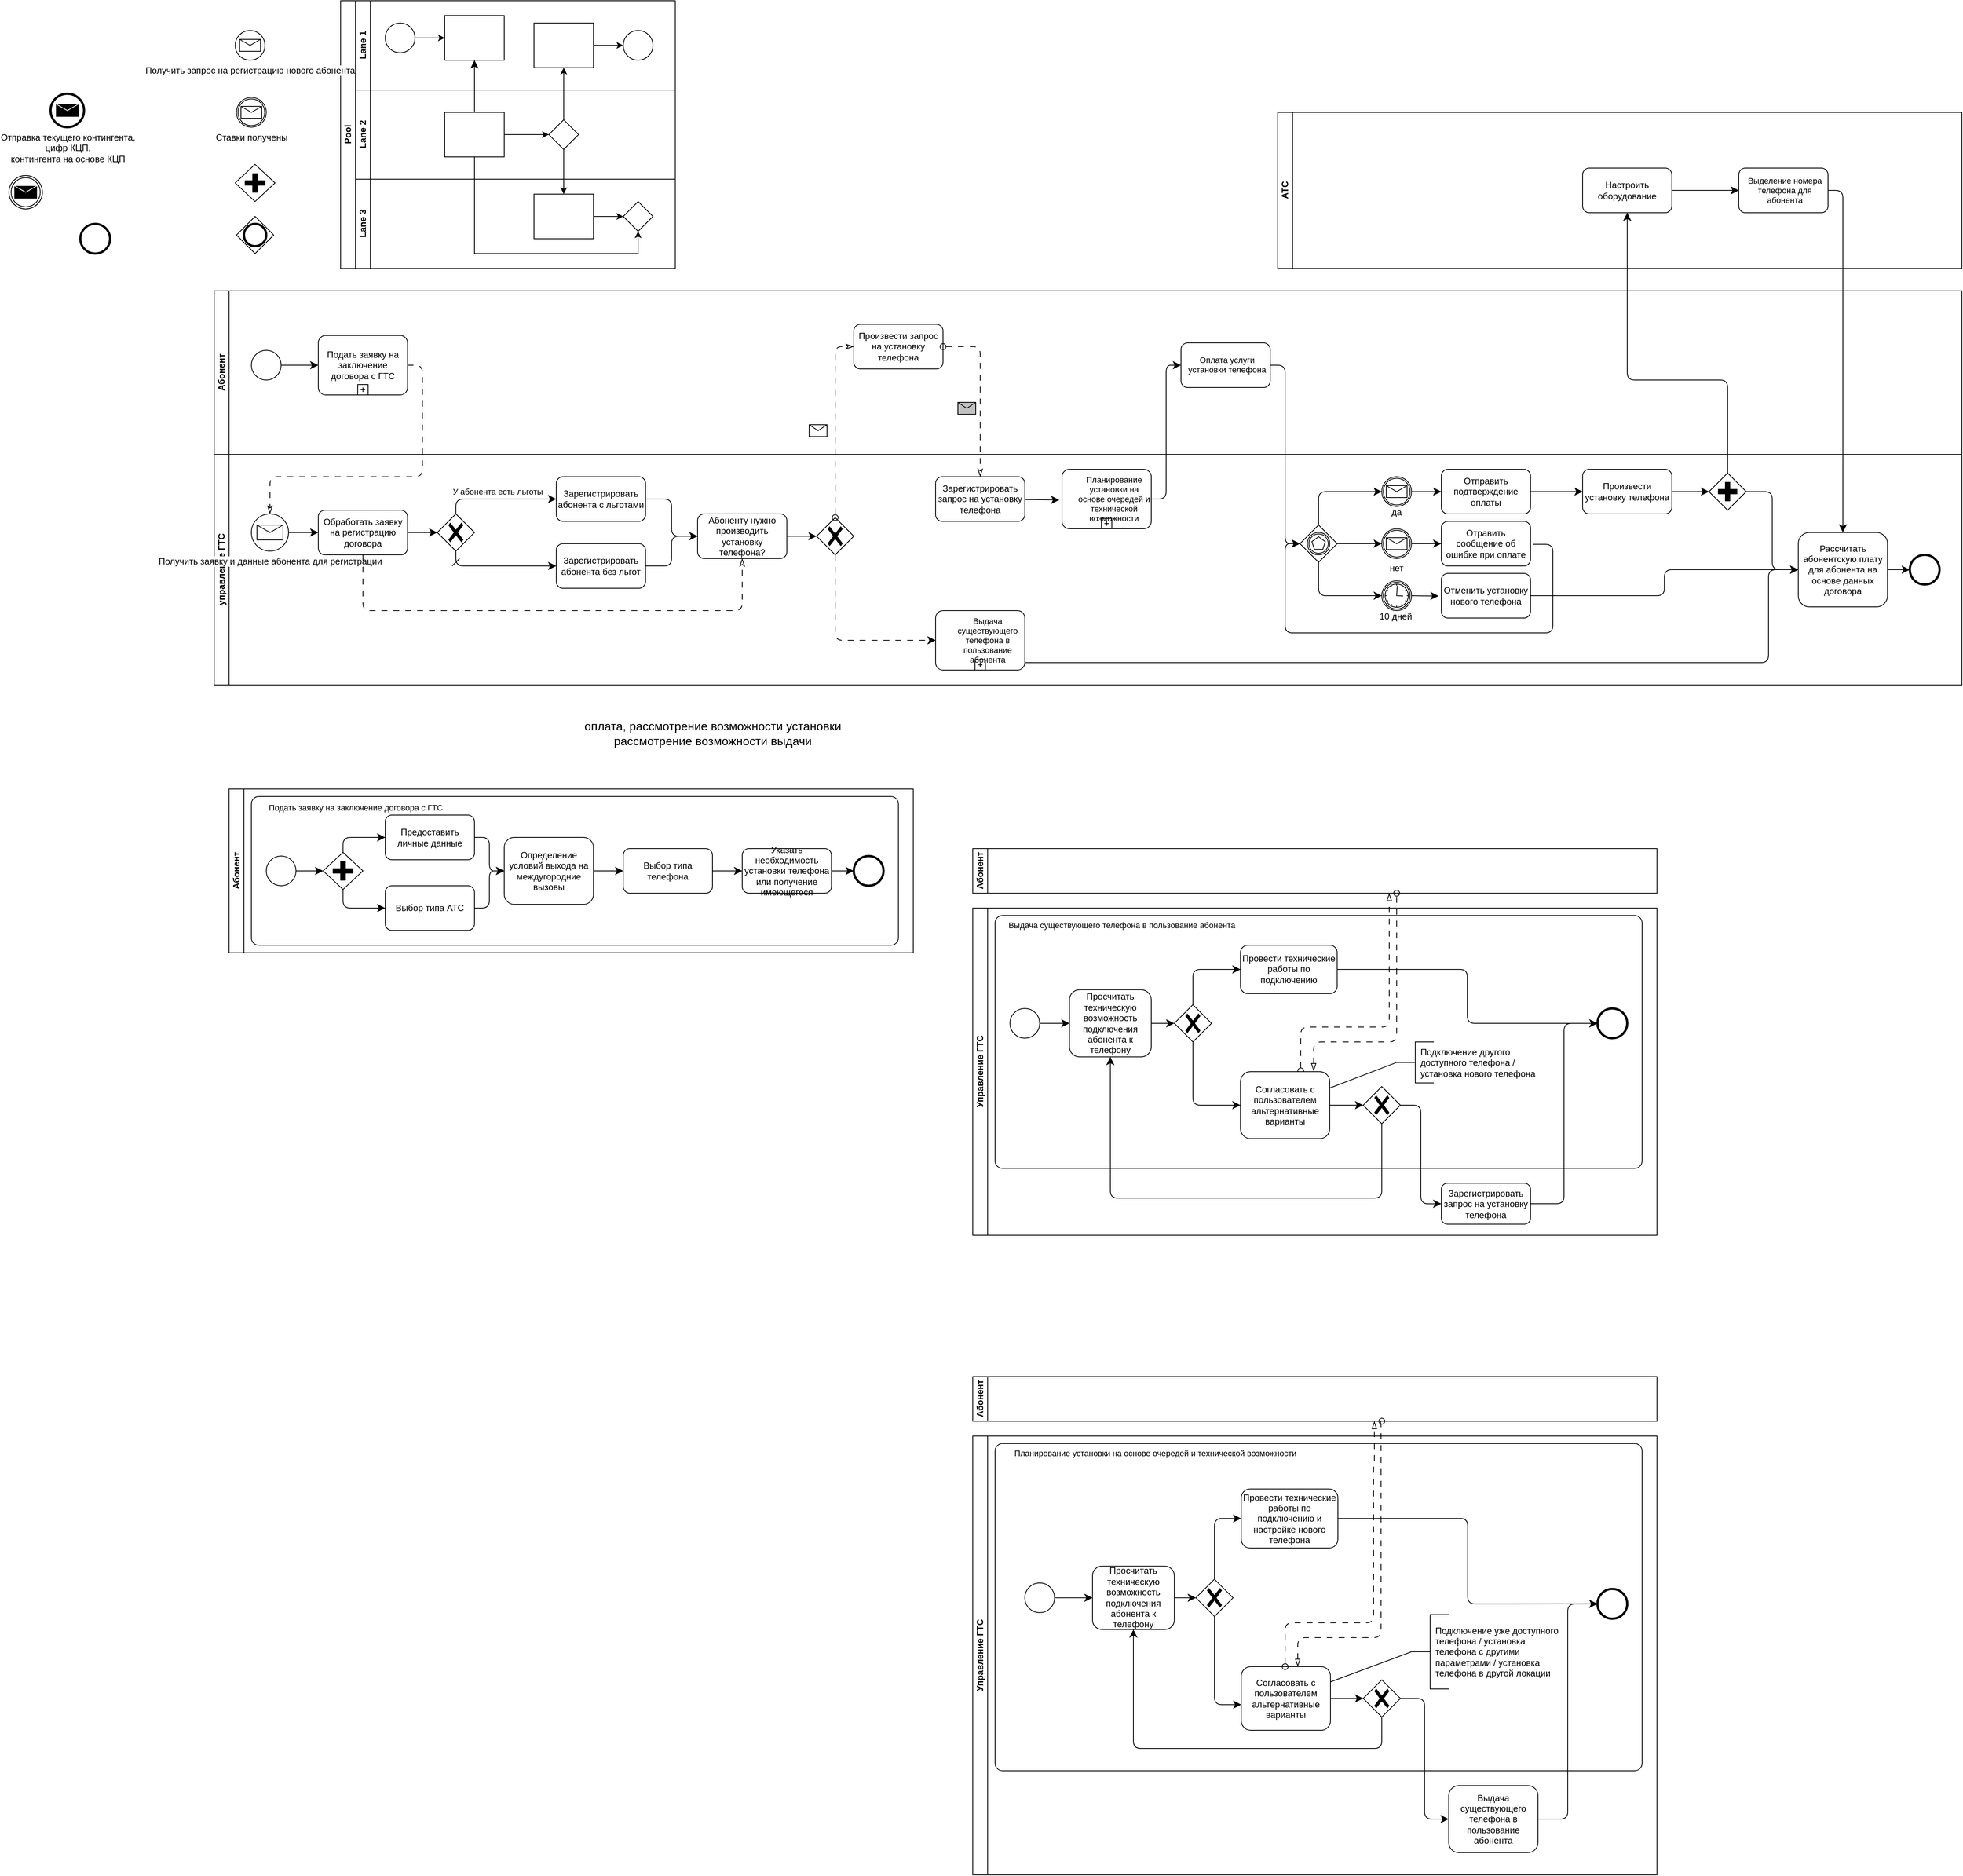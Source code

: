 <mxfile version="22.1.21" type="device">
  <diagram id="prtHgNgQTEPvFCAcTncT" name="Page-1">
    <mxGraphModel dx="3246" dy="2307" grid="1" gridSize="10" guides="1" tooltips="1" connect="1" arrows="1" fold="1" page="1" pageScale="1" pageWidth="827" pageHeight="1169" math="0" shadow="0">
      <root>
        <mxCell id="0" />
        <mxCell id="1" parent="0" />
        <mxCell id="dNxyNK7c78bLwvsdeMH5-19" value="Pool" style="swimlane;html=1;childLayout=stackLayout;resizeParent=1;resizeParentMax=0;horizontal=0;startSize=20;horizontalStack=0;" parent="1" vertex="1">
          <mxGeometry x="120" y="120" width="450" height="360" as="geometry">
            <mxRectangle x="120" y="120" width="40" height="60" as="alternateBounds" />
          </mxGeometry>
        </mxCell>
        <mxCell id="dNxyNK7c78bLwvsdeMH5-27" value="" style="edgeStyle=orthogonalEdgeStyle;rounded=0;orthogonalLoop=1;jettySize=auto;html=1;dashed=1;endArrow=none;endFill=0;" parent="dNxyNK7c78bLwvsdeMH5-19" source="dNxyNK7c78bLwvsdeMH5-24" target="dNxyNK7c78bLwvsdeMH5-26" edge="1">
          <mxGeometry relative="1" as="geometry" />
        </mxCell>
        <mxCell id="dNxyNK7c78bLwvsdeMH5-31" style="edgeStyle=orthogonalEdgeStyle;rounded=0;orthogonalLoop=1;jettySize=auto;html=1;endArrow=classic;endFill=1;" parent="dNxyNK7c78bLwvsdeMH5-19" source="dNxyNK7c78bLwvsdeMH5-28" target="dNxyNK7c78bLwvsdeMH5-30" edge="1">
          <mxGeometry relative="1" as="geometry" />
        </mxCell>
        <mxCell id="dNxyNK7c78bLwvsdeMH5-35" style="edgeStyle=orthogonalEdgeStyle;rounded=0;orthogonalLoop=1;jettySize=auto;html=1;endArrow=classic;endFill=1;" parent="dNxyNK7c78bLwvsdeMH5-19" source="dNxyNK7c78bLwvsdeMH5-28" target="dNxyNK7c78bLwvsdeMH5-34" edge="1">
          <mxGeometry relative="1" as="geometry" />
        </mxCell>
        <mxCell id="dNxyNK7c78bLwvsdeMH5-38" style="edgeStyle=orthogonalEdgeStyle;rounded=0;orthogonalLoop=1;jettySize=auto;html=1;endArrow=classic;endFill=1;" parent="dNxyNK7c78bLwvsdeMH5-19" source="dNxyNK7c78bLwvsdeMH5-26" target="dNxyNK7c78bLwvsdeMH5-36" edge="1">
          <mxGeometry relative="1" as="geometry">
            <Array as="points">
              <mxPoint x="180" y="340" />
              <mxPoint x="400" y="340" />
            </Array>
          </mxGeometry>
        </mxCell>
        <mxCell id="dNxyNK7c78bLwvsdeMH5-20" value="Lane 1" style="swimlane;html=1;startSize=20;horizontal=0;" parent="dNxyNK7c78bLwvsdeMH5-19" vertex="1">
          <mxGeometry x="20" width="430" height="120" as="geometry">
            <mxRectangle x="20" width="430" height="30" as="alternateBounds" />
          </mxGeometry>
        </mxCell>
        <mxCell id="dNxyNK7c78bLwvsdeMH5-24" value="" style="rounded=0;whiteSpace=wrap;html=1;fontFamily=Helvetica;fontSize=12;fontColor=#000000;align=center;" parent="dNxyNK7c78bLwvsdeMH5-20" vertex="1">
          <mxGeometry x="120" y="20" width="80" height="60" as="geometry" />
        </mxCell>
        <mxCell id="dNxyNK7c78bLwvsdeMH5-33" value="" style="edgeStyle=orthogonalEdgeStyle;rounded=0;orthogonalLoop=1;jettySize=auto;html=1;endArrow=classic;endFill=1;" parent="dNxyNK7c78bLwvsdeMH5-20" source="dNxyNK7c78bLwvsdeMH5-30" target="dNxyNK7c78bLwvsdeMH5-32" edge="1">
          <mxGeometry relative="1" as="geometry" />
        </mxCell>
        <mxCell id="dNxyNK7c78bLwvsdeMH5-30" value="" style="rounded=0;whiteSpace=wrap;html=1;fontFamily=Helvetica;fontSize=12;fontColor=#000000;align=center;" parent="dNxyNK7c78bLwvsdeMH5-20" vertex="1">
          <mxGeometry x="240" y="30" width="80" height="60" as="geometry" />
        </mxCell>
        <mxCell id="dNxyNK7c78bLwvsdeMH5-32" value="" style="ellipse;whiteSpace=wrap;html=1;" parent="dNxyNK7c78bLwvsdeMH5-20" vertex="1">
          <mxGeometry x="360" y="40" width="40" height="40" as="geometry" />
        </mxCell>
        <mxCell id="dNxyNK7c78bLwvsdeMH5-23" value="&lt;ol style=&quot;border: 0px solid rgb(217, 217, 227); font-size: 11px; box-sizing: border-box; list-style: none; margin: 1.25em 0px; padding: 0px; counter-reset: list-number 0; display: flex; flex-direction: column; caret-color: rgb(209, 213, 219);&quot;&gt;&lt;li style=&quot;border: 0px solid rgb(217, 217, 227); box-sizing: border-box; margin-bottom: 0px; margin-top: 0px; padding-left: 0.375em; counter-increment: list-number 1; display: block; min-height: 28px; font-size: 11px;&quot;&gt;&lt;br&gt;&lt;/li&gt;&lt;/ol&gt;" style="ellipse;whiteSpace=wrap;html=1;" parent="dNxyNK7c78bLwvsdeMH5-20" vertex="1">
          <mxGeometry x="40" y="30" width="40" height="40" as="geometry" />
        </mxCell>
        <mxCell id="dNxyNK7c78bLwvsdeMH5-25" value="" style="edgeStyle=orthogonalEdgeStyle;rounded=0;orthogonalLoop=1;jettySize=auto;html=1;" parent="dNxyNK7c78bLwvsdeMH5-20" source="dNxyNK7c78bLwvsdeMH5-23" target="dNxyNK7c78bLwvsdeMH5-24" edge="1">
          <mxGeometry relative="1" as="geometry" />
        </mxCell>
        <mxCell id="dNxyNK7c78bLwvsdeMH5-21" value="Lane 2" style="swimlane;html=1;startSize=20;horizontal=0;" parent="dNxyNK7c78bLwvsdeMH5-19" vertex="1">
          <mxGeometry x="20" y="120" width="430" height="120" as="geometry" />
        </mxCell>
        <mxCell id="dNxyNK7c78bLwvsdeMH5-29" value="" style="edgeStyle=orthogonalEdgeStyle;rounded=0;orthogonalLoop=1;jettySize=auto;html=1;endArrow=classic;endFill=1;" parent="dNxyNK7c78bLwvsdeMH5-21" source="dNxyNK7c78bLwvsdeMH5-26" target="dNxyNK7c78bLwvsdeMH5-28" edge="1">
          <mxGeometry relative="1" as="geometry" />
        </mxCell>
        <mxCell id="dNxyNK7c78bLwvsdeMH5-26" value="" style="rounded=0;whiteSpace=wrap;html=1;fontFamily=Helvetica;fontSize=12;fontColor=#000000;align=center;" parent="dNxyNK7c78bLwvsdeMH5-21" vertex="1">
          <mxGeometry x="120" y="30" width="80" height="60" as="geometry" />
        </mxCell>
        <mxCell id="dNxyNK7c78bLwvsdeMH5-28" value="" style="rhombus;whiteSpace=wrap;html=1;fontFamily=Helvetica;fontSize=12;fontColor=#000000;align=center;" parent="dNxyNK7c78bLwvsdeMH5-21" vertex="1">
          <mxGeometry x="260" y="40" width="40" height="40" as="geometry" />
        </mxCell>
        <mxCell id="dNxyNK7c78bLwvsdeMH5-22" value="Lane 3" style="swimlane;html=1;startSize=20;horizontal=0;" parent="dNxyNK7c78bLwvsdeMH5-19" vertex="1">
          <mxGeometry x="20" y="240" width="430" height="120" as="geometry" />
        </mxCell>
        <mxCell id="dNxyNK7c78bLwvsdeMH5-37" value="" style="edgeStyle=orthogonalEdgeStyle;rounded=0;orthogonalLoop=1;jettySize=auto;html=1;endArrow=classic;endFill=1;" parent="dNxyNK7c78bLwvsdeMH5-22" source="dNxyNK7c78bLwvsdeMH5-34" target="dNxyNK7c78bLwvsdeMH5-36" edge="1">
          <mxGeometry relative="1" as="geometry" />
        </mxCell>
        <mxCell id="dNxyNK7c78bLwvsdeMH5-34" value="" style="rounded=0;whiteSpace=wrap;html=1;fontFamily=Helvetica;fontSize=12;fontColor=#000000;align=center;" parent="dNxyNK7c78bLwvsdeMH5-22" vertex="1">
          <mxGeometry x="240" y="20" width="80" height="60" as="geometry" />
        </mxCell>
        <mxCell id="dNxyNK7c78bLwvsdeMH5-36" value="" style="rhombus;whiteSpace=wrap;html=1;fontFamily=Helvetica;fontSize=12;fontColor=#000000;align=center;" parent="dNxyNK7c78bLwvsdeMH5-22" vertex="1">
          <mxGeometry x="360" y="30" width="40" height="40" as="geometry" />
        </mxCell>
        <mxCell id="GlWjfujVBgjZvG13cIcn-2" value="" style="edgeStyle=none;curved=1;rounded=0;orthogonalLoop=1;jettySize=auto;html=1;fontSize=12;startSize=8;endSize=8;" parent="dNxyNK7c78bLwvsdeMH5-19" source="dNxyNK7c78bLwvsdeMH5-26" target="dNxyNK7c78bLwvsdeMH5-24" edge="1">
          <mxGeometry relative="1" as="geometry" />
        </mxCell>
        <mxCell id="GlWjfujVBgjZvG13cIcn-14" value="Абонент" style="swimlane;html=1;startSize=20;horizontal=0;" parent="1" vertex="1">
          <mxGeometry x="-50" y="510" width="2350" height="220" as="geometry">
            <mxRectangle x="-50" y="510" width="40" height="80" as="alternateBounds" />
          </mxGeometry>
        </mxCell>
        <mxCell id="QuKA_yvaO9F9qlnNDpm8-21" style="edgeStyle=none;curved=1;rounded=0;orthogonalLoop=1;jettySize=auto;html=1;entryX=0;entryY=0.5;entryDx=0;entryDy=0;fontSize=12;startSize=8;endSize=8;entryPerimeter=0;" edge="1" parent="GlWjfujVBgjZvG13cIcn-14" source="GlWjfujVBgjZvG13cIcn-18" target="QuKA_yvaO9F9qlnNDpm8-22">
          <mxGeometry relative="1" as="geometry">
            <mxPoint x="140" y="100" as="targetPoint" />
          </mxGeometry>
        </mxCell>
        <mxCell id="GlWjfujVBgjZvG13cIcn-18" value="&lt;ol style=&quot;border: 0px solid rgb(217, 217, 227); font-size: 11px; box-sizing: border-box; list-style: none; margin: 1.25em 0px; padding: 0px; counter-reset: list-number 0; display: flex; flex-direction: column; caret-color: rgb(209, 213, 219);&quot;&gt;&lt;li style=&quot;border: 0px solid rgb(217, 217, 227); box-sizing: border-box; margin-bottom: 0px; margin-top: 0px; padding-left: 0.375em; counter-increment: list-number 1; display: block; min-height: 28px; font-size: 11px;&quot;&gt;&lt;br&gt;&lt;/li&gt;&lt;/ol&gt;" style="ellipse;whiteSpace=wrap;html=1;" parent="GlWjfujVBgjZvG13cIcn-14" vertex="1">
          <mxGeometry x="50" y="80" width="40" height="40" as="geometry" />
        </mxCell>
        <mxCell id="QuKA_yvaO9F9qlnNDpm8-22" value="Подать заявку на заключение договора с ГТС" style="points=[[0.25,0,0],[0.5,0,0],[0.75,0,0],[1,0.25,0],[1,0.5,0],[1,0.75,0],[0.75,1,0],[0.5,1,0],[0.25,1,0],[0,0.75,0],[0,0.5,0],[0,0.25,0]];shape=mxgraph.bpmn.task;whiteSpace=wrap;rectStyle=rounded;size=10;html=1;container=1;expand=0;collapsible=0;taskMarker=abstract;isLoopSub=1;" vertex="1" parent="GlWjfujVBgjZvG13cIcn-14">
          <mxGeometry x="140" y="60" width="120" height="80" as="geometry" />
        </mxCell>
        <mxCell id="QuKA_yvaO9F9qlnNDpm8-59" value="" style="shape=message;html=1;outlineConnect=0;labelPosition=left;verticalLabelPosition=middle;align=right;verticalAlign=middle;spacingRight=5;labelBackgroundColor=#ffffff;" vertex="1" parent="GlWjfujVBgjZvG13cIcn-14">
          <mxGeometry x="800" y="180.003" width="24" height="16" as="geometry" />
        </mxCell>
        <mxCell id="QuKA_yvaO9F9qlnNDpm8-61" value="" style="shape=message;html=1;outlineConnect=0;labelPosition=left;verticalLabelPosition=middle;align=right;verticalAlign=middle;spacingRight=5;labelBackgroundColor=#ffffff;fillColor=#C0C0C0;" vertex="1" parent="GlWjfujVBgjZvG13cIcn-14">
          <mxGeometry x="1000.0" y="149.996" width="24" height="16" as="geometry" />
        </mxCell>
        <mxCell id="QuKA_yvaO9F9qlnNDpm8-28" value="&lt;ol style=&quot;border: 0px solid rgb(217, 217, 227); caret-color: rgb(209, 213, 219); font-size: 11px; box-sizing: border-box; list-style: none; margin: 1.25em 0px; padding: 0px; counter-reset: list-number 0; display: flex; flex-direction: column;&quot;&gt;&lt;li style=&quot;border: 0px solid rgb(217, 217, 227); box-sizing: border-box; margin-bottom: 0px; margin-top: 0px; padding-left: 0.375em; counter-increment: list-number 1; display: block; min-height: 28px; font-size: 11px;&quot;&gt;Оплата услуги установки телефона&lt;/li&gt;&lt;/ol&gt;" style="rounded=1;whiteSpace=wrap;html=1;" vertex="1" parent="GlWjfujVBgjZvG13cIcn-14">
          <mxGeometry x="1300" y="70" width="120" height="60" as="geometry" />
        </mxCell>
        <mxCell id="QuKA_yvaO9F9qlnNDpm8-277" value="Произвести запрос на установку телефона" style="rounded=1;whiteSpace=wrap;html=1;" vertex="1" parent="GlWjfujVBgjZvG13cIcn-14">
          <mxGeometry x="860" y="45" width="120" height="60" as="geometry" />
        </mxCell>
        <mxCell id="GlWjfujVBgjZvG13cIcn-25" value="" style="points=[[0.25,0.25,0],[0.5,0,0],[0.75,0.25,0],[1,0.5,0],[0.75,0.75,0],[0.5,1,0],[0.25,0.75,0],[0,0.5,0]];shape=mxgraph.bpmn.gateway2;html=1;verticalLabelPosition=bottom;labelBackgroundColor=#ffffff;verticalAlign=top;align=center;perimeter=rhombusPerimeter;outlineConnect=0;outline=end;symbol=general;" parent="1" vertex="1">
          <mxGeometry x="-20" y="410" width="50" height="50" as="geometry" />
        </mxCell>
        <mxCell id="GlWjfujVBgjZvG13cIcn-35" value="управление ГТС" style="swimlane;html=1;startSize=20;horizontal=0;" parent="1" vertex="1">
          <mxGeometry x="-50" y="730" width="2350" height="310" as="geometry" />
        </mxCell>
        <mxCell id="QuKA_yvaO9F9qlnNDpm8-62" style="edgeStyle=none;curved=1;rounded=0;orthogonalLoop=1;jettySize=auto;html=1;fontSize=12;startSize=8;endSize=8;" edge="1" parent="GlWjfujVBgjZvG13cIcn-35" source="GlWjfujVBgjZvG13cIcn-47" target="QuKA_yvaO9F9qlnNDpm8-31">
          <mxGeometry relative="1" as="geometry" />
        </mxCell>
        <mxCell id="GlWjfujVBgjZvG13cIcn-47" value="Получить заявку и данные абонента для регистрации" style="points=[[0.145,0.145,0],[0.5,0,0],[0.855,0.145,0],[1,0.5,0],[0.855,0.855,0],[0.5,1,0],[0.145,0.855,0],[0,0.5,0]];shape=mxgraph.bpmn.event;html=1;verticalLabelPosition=bottom;labelBackgroundColor=#ffffff;verticalAlign=top;align=center;perimeter=ellipsePerimeter;outlineConnect=0;aspect=fixed;outline=standard;symbol=message;" parent="GlWjfujVBgjZvG13cIcn-35" vertex="1">
          <mxGeometry x="50" y="80" width="50" height="50" as="geometry" />
        </mxCell>
        <mxCell id="QuKA_yvaO9F9qlnNDpm8-3" value="Зарегистрировать абонента с льготами" style="rounded=1;whiteSpace=wrap;html=1;" vertex="1" parent="GlWjfujVBgjZvG13cIcn-35">
          <mxGeometry x="460" y="30" width="120" height="60" as="geometry" />
        </mxCell>
        <mxCell id="QuKA_yvaO9F9qlnNDpm8-4" value="Зарегистрировать абонента без льгот" style="rounded=1;whiteSpace=wrap;html=1;" vertex="1" parent="GlWjfujVBgjZvG13cIcn-35">
          <mxGeometry x="460" y="120" width="120" height="60" as="geometry" />
        </mxCell>
        <mxCell id="QuKA_yvaO9F9qlnNDpm8-42" style="edgeStyle=none;curved=1;rounded=0;orthogonalLoop=1;jettySize=auto;html=1;entryX=0;entryY=0.5;entryDx=0;entryDy=0;fontSize=12;startSize=8;endSize=8;entryPerimeter=0;" edge="1" parent="GlWjfujVBgjZvG13cIcn-35" source="QuKA_yvaO9F9qlnNDpm8-31" target="QuKA_yvaO9F9qlnNDpm8-455">
          <mxGeometry relative="1" as="geometry">
            <mxPoint x="300" y="105" as="targetPoint" />
          </mxGeometry>
        </mxCell>
        <mxCell id="QuKA_yvaO9F9qlnNDpm8-372" style="edgeStyle=orthogonalEdgeStyle;rounded=1;orthogonalLoop=1;jettySize=auto;html=1;entryX=0.5;entryY=1;entryDx=0;entryDy=0;fontSize=12;startSize=8;endSize=8;dashed=1;dashPattern=8 8;exitX=0.5;exitY=1;exitDx=0;exitDy=0;endArrow=classicThin;endFill=0;" edge="1" parent="GlWjfujVBgjZvG13cIcn-35" source="QuKA_yvaO9F9qlnNDpm8-31" target="QuKA_yvaO9F9qlnNDpm8-5">
          <mxGeometry relative="1" as="geometry">
            <Array as="points">
              <mxPoint x="200" y="210" />
              <mxPoint x="710" y="210" />
            </Array>
          </mxGeometry>
        </mxCell>
        <mxCell id="QuKA_yvaO9F9qlnNDpm8-31" value="Обработать заявку на регистрацию договора" style="rounded=1;whiteSpace=wrap;html=1;" vertex="1" parent="GlWjfujVBgjZvG13cIcn-35">
          <mxGeometry x="140" y="75" width="120" height="60" as="geometry" />
        </mxCell>
        <mxCell id="QuKA_yvaO9F9qlnNDpm8-43" style="edgeStyle=orthogonalEdgeStyle;rounded=1;orthogonalLoop=1;jettySize=auto;html=1;entryX=0;entryY=0.5;entryDx=0;entryDy=0;fontSize=12;startSize=8;endSize=8;curved=0;exitX=0.5;exitY=0;exitDx=0;exitDy=0;exitPerimeter=0;" edge="1" parent="GlWjfujVBgjZvG13cIcn-35" source="QuKA_yvaO9F9qlnNDpm8-455" target="QuKA_yvaO9F9qlnNDpm8-3">
          <mxGeometry relative="1" as="geometry">
            <mxPoint x="325" y="80" as="sourcePoint" />
          </mxGeometry>
        </mxCell>
        <mxCell id="QuKA_yvaO9F9qlnNDpm8-47" value="У абонента есть льготы" style="edgeLabel;html=1;align=center;verticalAlign=middle;resizable=0;points=[];fontSize=11;" vertex="1" connectable="0" parent="QuKA_yvaO9F9qlnNDpm8-43">
          <mxGeometry x="-0.181" y="2" relative="1" as="geometry">
            <mxPoint x="12" y="-8" as="offset" />
          </mxGeometry>
        </mxCell>
        <mxCell id="QuKA_yvaO9F9qlnNDpm8-44" value="" style="edgeStyle=orthogonalEdgeStyle;rounded=1;orthogonalLoop=1;jettySize=auto;html=1;entryX=0;entryY=0.5;entryDx=0;entryDy=0;fontSize=11;startSize=8;endSize=8;curved=0;exitX=0.5;exitY=1;exitDx=0;exitDy=0;exitPerimeter=0;" edge="1" parent="GlWjfujVBgjZvG13cIcn-35" source="QuKA_yvaO9F9qlnNDpm8-455" target="QuKA_yvaO9F9qlnNDpm8-4">
          <mxGeometry x="0.097" y="-10" relative="1" as="geometry">
            <mxPoint x="325" y="130" as="sourcePoint" />
            <mxPoint x="470" y="70" as="targetPoint" />
            <mxPoint as="offset" />
          </mxGeometry>
        </mxCell>
        <mxCell id="QuKA_yvaO9F9qlnNDpm8-45" value="" style="endArrow=none;html=1;rounded=0;fontSize=12;startSize=8;endSize=8;curved=1;" edge="1" parent="GlWjfujVBgjZvG13cIcn-35">
          <mxGeometry width="50" height="50" relative="1" as="geometry">
            <mxPoint x="320" y="150" as="sourcePoint" />
            <mxPoint x="330" y="140" as="targetPoint" />
          </mxGeometry>
        </mxCell>
        <mxCell id="QuKA_yvaO9F9qlnNDpm8-5" value="Абоненту нужно производить установку телефона?" style="rounded=1;whiteSpace=wrap;html=1;" vertex="1" parent="GlWjfujVBgjZvG13cIcn-35">
          <mxGeometry x="650" y="80" width="120" height="60" as="geometry" />
        </mxCell>
        <mxCell id="QuKA_yvaO9F9qlnNDpm8-49" value="" style="edgeStyle=orthogonalEdgeStyle;rounded=1;orthogonalLoop=1;jettySize=auto;html=1;entryX=0;entryY=0.5;entryDx=0;entryDy=0;fontSize=11;startSize=8;endSize=8;curved=0;exitX=1;exitY=0.5;exitDx=0;exitDy=0;" edge="1" parent="GlWjfujVBgjZvG13cIcn-35" source="QuKA_yvaO9F9qlnNDpm8-3" target="QuKA_yvaO9F9qlnNDpm8-5">
          <mxGeometry x="0.097" y="-10" relative="1" as="geometry">
            <mxPoint x="335" y="140" as="sourcePoint" />
            <mxPoint x="470" y="160" as="targetPoint" />
            <mxPoint as="offset" />
          </mxGeometry>
        </mxCell>
        <mxCell id="QuKA_yvaO9F9qlnNDpm8-50" value="" style="edgeStyle=orthogonalEdgeStyle;rounded=1;orthogonalLoop=1;jettySize=auto;html=1;entryX=0;entryY=0.5;entryDx=0;entryDy=0;fontSize=11;startSize=8;endSize=8;curved=0;exitX=1;exitY=0.5;exitDx=0;exitDy=0;" edge="1" parent="GlWjfujVBgjZvG13cIcn-35" source="QuKA_yvaO9F9qlnNDpm8-4" target="QuKA_yvaO9F9qlnNDpm8-5">
          <mxGeometry x="0.097" y="-10" relative="1" as="geometry">
            <mxPoint x="590" y="70" as="sourcePoint" />
            <mxPoint x="650" y="120" as="targetPoint" />
            <mxPoint as="offset" />
          </mxGeometry>
        </mxCell>
        <mxCell id="QuKA_yvaO9F9qlnNDpm8-68" style="edgeStyle=none;curved=1;rounded=0;orthogonalLoop=1;jettySize=auto;html=1;entryX=-0.031;entryY=0.516;entryDx=0;entryDy=0;fontSize=12;startSize=8;endSize=8;entryPerimeter=0;" edge="1" parent="GlWjfujVBgjZvG13cIcn-35" source="QuKA_yvaO9F9qlnNDpm8-9" target="QuKA_yvaO9F9qlnNDpm8-72">
          <mxGeometry relative="1" as="geometry">
            <mxPoint x="1140" y="60" as="targetPoint" />
          </mxGeometry>
        </mxCell>
        <mxCell id="QuKA_yvaO9F9qlnNDpm8-9" value="Зарегистрировать запрос на установку телефона" style="rounded=1;whiteSpace=wrap;html=1;" vertex="1" parent="GlWjfujVBgjZvG13cIcn-35">
          <mxGeometry x="970" y="30" width="120" height="60" as="geometry" />
        </mxCell>
        <mxCell id="QuKA_yvaO9F9qlnNDpm8-72" value="&lt;ul style=&quot;border: 0px solid rgb(217, 217, 227); caret-color: rgb(209, 213, 219); font-size: 11px; box-sizing: border-box; list-style: outside; margin: 0px 0px 0px 1rem; padding: 0px; display: flex; flex-direction: column;&quot;&gt;&lt;li style=&quot;border: 0px solid rgb(217, 217, 227); box-sizing: border-box; --tw-border-spacing-x: 0; --tw-border-spacing-y: 0; --tw-translate-x: 0; --tw-translate-y: 0; --tw-rotate: 0; --tw-skew-x: 0; --tw-skew-y: 0; --tw-scale-x: 1; --tw-scale-y: 1; --tw-pan-x: ; --tw-pan-y: ; --tw-pinch-zoom: ; --tw-scroll-snap-strictness: proximity; --tw-gradient-from-position: ; --tw-gradient-via-position: ; --tw-gradient-to-position: ; --tw-ordinal: ; --tw-slashed-zero: ; --tw-numeric-figure: ; --tw-numeric-spacing: ; --tw-numeric-fraction: ; --tw-ring-inset: ; --tw-ring-offset-width: 0px; --tw-ring-offset-color: #fff; --tw-ring-color: rgba(69,89,164,0.5); --tw-ring-offset-shadow: 0 0 transparent; --tw-ring-shadow: 0 0 transparent; --tw-shadow: 0 0 transparent; --tw-shadow-colored: 0 0 transparent; --tw-blur: ; --tw-brightness: ; --tw-contrast: ; --tw-grayscale: ; --tw-hue-rotate: ; --tw-invert: ; --tw-saturate: ; --tw-sepia: ; --tw-drop-shadow: ; --tw-backdrop-blur: ; --tw-backdrop-brightness: ; --tw-backdrop-contrast: ; --tw-backdrop-grayscale: ; --tw-backdrop-hue-rotate: ; --tw-backdrop-invert: ; --tw-backdrop-opacity: ; --tw-backdrop-saturate: ; --tw-backdrop-sepia: ; margin: 0px; padding-left: 0.375em; display: block; min-height: 28px; font-size: 11px;&quot;&gt;Планирование установки на основе очередей и технической возможности&lt;/li&gt;&lt;/ul&gt;" style="points=[[0.25,0,0],[0.5,0,0],[0.75,0,0],[1,0.25,0],[1,0.5,0],[1,0.75,0],[0.75,1,0],[0.5,1,0],[0.25,1,0],[0,0.75,0],[0,0.5,0],[0,0.25,0]];shape=mxgraph.bpmn.task;whiteSpace=wrap;rectStyle=rounded;size=10;html=1;container=1;expand=0;collapsible=0;taskMarker=abstract;isLoopSub=1;" vertex="1" parent="GlWjfujVBgjZvG13cIcn-35">
          <mxGeometry x="1140" y="20" width="120" height="80" as="geometry" />
        </mxCell>
        <mxCell id="QuKA_yvaO9F9qlnNDpm8-76" value="" style="points=[[0.25,0.25,0],[0.5,0,0],[0.75,0.25,0],[1,0.5,0],[0.75,0.75,0],[0.5,1,0],[0.25,0.75,0],[0,0.5,0]];shape=mxgraph.bpmn.gateway2;html=1;verticalLabelPosition=bottom;labelBackgroundColor=#ffffff;verticalAlign=top;align=center;perimeter=rhombusPerimeter;outlineConnect=0;outline=boundInt;symbol=multiple;fontSize=16;" vertex="1" parent="GlWjfujVBgjZvG13cIcn-35">
          <mxGeometry x="1460" y="95" width="50" height="50" as="geometry" />
        </mxCell>
        <mxCell id="QuKA_yvaO9F9qlnNDpm8-78" value="" style="points=[[0.145,0.145,0],[0.5,0,0],[0.855,0.145,0],[1,0.5,0],[0.855,0.855,0],[0.5,1,0],[0.145,0.855,0],[0,0.5,0]];shape=mxgraph.bpmn.event;html=1;verticalLabelPosition=bottom;labelBackgroundColor=#ffffff;verticalAlign=top;align=center;perimeter=ellipsePerimeter;outlineConnect=0;aspect=fixed;outline=catching;symbol=timer;fontSize=16;" vertex="1" parent="GlWjfujVBgjZvG13cIcn-35">
          <mxGeometry x="1570" y="170" width="40" height="40" as="geometry" />
        </mxCell>
        <mxCell id="QuKA_yvaO9F9qlnNDpm8-81" style="edgeStyle=orthogonalEdgeStyle;rounded=1;orthogonalLoop=1;jettySize=auto;html=1;fontSize=12;startSize=8;endSize=8;curved=0;exitX=0.5;exitY=1;exitDx=0;exitDy=0;exitPerimeter=0;entryX=0;entryY=0.5;entryDx=0;entryDy=0;entryPerimeter=0;" edge="1" parent="GlWjfujVBgjZvG13cIcn-35" source="QuKA_yvaO9F9qlnNDpm8-76" target="QuKA_yvaO9F9qlnNDpm8-78">
          <mxGeometry relative="1" as="geometry">
            <mxPoint x="1450" y="-90" as="sourcePoint" />
            <mxPoint x="1495" y="105" as="targetPoint" />
          </mxGeometry>
        </mxCell>
        <mxCell id="QuKA_yvaO9F9qlnNDpm8-90" style="edgeStyle=none;curved=1;rounded=0;orthogonalLoop=1;jettySize=auto;html=1;entryX=0;entryY=0.5;entryDx=0;entryDy=0;fontSize=12;startSize=8;endSize=8;" edge="1" parent="GlWjfujVBgjZvG13cIcn-35" source="QuKA_yvaO9F9qlnNDpm8-83" target="QuKA_yvaO9F9qlnNDpm8-88">
          <mxGeometry relative="1" as="geometry" />
        </mxCell>
        <mxCell id="QuKA_yvaO9F9qlnNDpm8-83" value="" style="points=[[0.145,0.145,0],[0.5,0,0],[0.855,0.145,0],[1,0.5,0],[0.855,0.855,0],[0.5,1,0],[0.145,0.855,0],[0,0.5,0]];shape=mxgraph.bpmn.event;html=1;verticalLabelPosition=bottom;labelBackgroundColor=#ffffff;verticalAlign=top;align=center;perimeter=ellipsePerimeter;outlineConnect=0;aspect=fixed;outline=catching;symbol=message;fontSize=16;" vertex="1" parent="GlWjfujVBgjZvG13cIcn-35">
          <mxGeometry x="1570" y="100" width="40" height="40" as="geometry" />
        </mxCell>
        <mxCell id="QuKA_yvaO9F9qlnNDpm8-84" style="edgeStyle=none;curved=1;rounded=0;orthogonalLoop=1;jettySize=auto;html=1;entryX=0;entryY=0.5;entryDx=0;entryDy=0;entryPerimeter=0;fontSize=12;startSize=8;endSize=8;" edge="1" parent="GlWjfujVBgjZvG13cIcn-35" source="QuKA_yvaO9F9qlnNDpm8-76" target="QuKA_yvaO9F9qlnNDpm8-83">
          <mxGeometry relative="1" as="geometry" />
        </mxCell>
        <mxCell id="QuKA_yvaO9F9qlnNDpm8-91" style="edgeStyle=none;curved=1;rounded=0;orthogonalLoop=1;jettySize=auto;html=1;entryX=0;entryY=0.5;entryDx=0;entryDy=0;fontSize=12;startSize=8;endSize=8;" edge="1" parent="GlWjfujVBgjZvG13cIcn-35" source="QuKA_yvaO9F9qlnNDpm8-85" target="QuKA_yvaO9F9qlnNDpm8-87">
          <mxGeometry relative="1" as="geometry" />
        </mxCell>
        <mxCell id="QuKA_yvaO9F9qlnNDpm8-85" value="" style="points=[[0.145,0.145,0],[0.5,0,0],[0.855,0.145,0],[1,0.5,0],[0.855,0.855,0],[0.5,1,0],[0.145,0.855,0],[0,0.5,0]];shape=mxgraph.bpmn.event;html=1;verticalLabelPosition=bottom;labelBackgroundColor=#ffffff;verticalAlign=top;align=center;perimeter=ellipsePerimeter;outlineConnect=0;aspect=fixed;outline=catching;symbol=message;fontSize=16;" vertex="1" parent="GlWjfujVBgjZvG13cIcn-35">
          <mxGeometry x="1570" y="30" width="40" height="40" as="geometry" />
        </mxCell>
        <mxCell id="QuKA_yvaO9F9qlnNDpm8-86" style="edgeStyle=orthogonalEdgeStyle;rounded=1;orthogonalLoop=1;jettySize=auto;html=1;fontSize=12;startSize=8;endSize=8;curved=0;exitX=0.5;exitY=0;exitDx=0;exitDy=0;exitPerimeter=0;entryX=0;entryY=0.5;entryDx=0;entryDy=0;entryPerimeter=0;" edge="1" parent="GlWjfujVBgjZvG13cIcn-35" source="QuKA_yvaO9F9qlnNDpm8-76" target="QuKA_yvaO9F9qlnNDpm8-85">
          <mxGeometry relative="1" as="geometry">
            <mxPoint x="1495" y="155" as="sourcePoint" />
            <mxPoint x="1580" y="200" as="targetPoint" />
          </mxGeometry>
        </mxCell>
        <mxCell id="QuKA_yvaO9F9qlnNDpm8-93" style="edgeStyle=none;curved=1;rounded=0;orthogonalLoop=1;jettySize=auto;html=1;entryX=0;entryY=0.5;entryDx=0;entryDy=0;fontSize=12;startSize=8;endSize=8;" edge="1" parent="GlWjfujVBgjZvG13cIcn-35" source="QuKA_yvaO9F9qlnNDpm8-87" target="QuKA_yvaO9F9qlnNDpm8-10">
          <mxGeometry relative="1" as="geometry" />
        </mxCell>
        <mxCell id="QuKA_yvaO9F9qlnNDpm8-87" value="Отправить подтверждение оплаты" style="rounded=1;whiteSpace=wrap;html=1;" vertex="1" parent="GlWjfujVBgjZvG13cIcn-35">
          <mxGeometry x="1650" y="20" width="120" height="60" as="geometry" />
        </mxCell>
        <mxCell id="QuKA_yvaO9F9qlnNDpm8-438" style="edgeStyle=orthogonalEdgeStyle;rounded=1;orthogonalLoop=1;jettySize=auto;html=1;fontSize=12;startSize=8;endSize=8;exitX=1.025;exitY=0.515;exitDx=0;exitDy=0;exitPerimeter=0;entryX=0;entryY=0.5;entryDx=0;entryDy=0;entryPerimeter=0;" edge="1" parent="GlWjfujVBgjZvG13cIcn-35" source="QuKA_yvaO9F9qlnNDpm8-88" target="QuKA_yvaO9F9qlnNDpm8-76">
          <mxGeometry relative="1" as="geometry">
            <mxPoint x="1630" y="209.48" as="targetPoint" />
            <mxPoint x="1820" y="209.48" as="sourcePoint" />
            <Array as="points">
              <mxPoint x="1800" y="121" />
              <mxPoint x="1800" y="240" />
              <mxPoint x="1440" y="240" />
              <mxPoint x="1440" y="120" />
            </Array>
          </mxGeometry>
        </mxCell>
        <mxCell id="QuKA_yvaO9F9qlnNDpm8-88" value="Отравить сообщение об ошибке при оплате" style="rounded=1;whiteSpace=wrap;html=1;" vertex="1" parent="GlWjfujVBgjZvG13cIcn-35">
          <mxGeometry x="1650" y="90" width="120" height="60" as="geometry" />
        </mxCell>
        <mxCell id="QuKA_yvaO9F9qlnNDpm8-439" style="edgeStyle=orthogonalEdgeStyle;rounded=1;orthogonalLoop=1;jettySize=auto;html=1;fontSize=12;startSize=8;endSize=8;entryX=0;entryY=0.5;entryDx=0;entryDy=0;" edge="1" parent="GlWjfujVBgjZvG13cIcn-35" source="QuKA_yvaO9F9qlnNDpm8-89" target="QuKA_yvaO9F9qlnNDpm8-11">
          <mxGeometry relative="1" as="geometry">
            <mxPoint x="2080" y="220" as="targetPoint" />
          </mxGeometry>
        </mxCell>
        <mxCell id="QuKA_yvaO9F9qlnNDpm8-89" value="Отменить установку нового телефона" style="rounded=1;whiteSpace=wrap;html=1;" vertex="1" parent="GlWjfujVBgjZvG13cIcn-35">
          <mxGeometry x="1650" y="160" width="120" height="60" as="geometry" />
        </mxCell>
        <mxCell id="QuKA_yvaO9F9qlnNDpm8-92" style="edgeStyle=none;curved=1;rounded=0;orthogonalLoop=1;jettySize=auto;html=1;entryX=-0.031;entryY=0.507;entryDx=0;entryDy=0;entryPerimeter=0;fontSize=12;startSize=8;endSize=8;" edge="1" parent="GlWjfujVBgjZvG13cIcn-35" source="QuKA_yvaO9F9qlnNDpm8-78" target="QuKA_yvaO9F9qlnNDpm8-89">
          <mxGeometry relative="1" as="geometry" />
        </mxCell>
        <mxCell id="QuKA_yvaO9F9qlnNDpm8-94" style="edgeStyle=orthogonalEdgeStyle;rounded=1;orthogonalLoop=1;jettySize=auto;html=1;entryX=0;entryY=0.5;entryDx=0;entryDy=0;fontSize=12;startSize=8;endSize=8;exitX=1;exitY=0.5;exitDx=0;exitDy=0;exitPerimeter=0;" edge="1" parent="GlWjfujVBgjZvG13cIcn-35" source="QuKA_yvaO9F9qlnNDpm8-487" target="QuKA_yvaO9F9qlnNDpm8-11">
          <mxGeometry relative="1" as="geometry">
            <mxPoint x="1980" y="140" as="sourcePoint" />
          </mxGeometry>
        </mxCell>
        <mxCell id="QuKA_yvaO9F9qlnNDpm8-10" value="Произвести установку телефона" style="rounded=1;whiteSpace=wrap;html=1;" vertex="1" parent="GlWjfujVBgjZvG13cIcn-35">
          <mxGeometry x="1840" y="20" width="120" height="60" as="geometry" />
        </mxCell>
        <mxCell id="QuKA_yvaO9F9qlnNDpm8-11" value="Рассчитать абонентскую плату для абонента на основе данных договора" style="rounded=1;whiteSpace=wrap;html=1;" vertex="1" parent="GlWjfujVBgjZvG13cIcn-35">
          <mxGeometry x="2130" y="105" width="120" height="100" as="geometry" />
        </mxCell>
        <mxCell id="QuKA_yvaO9F9qlnNDpm8-96" style="edgeStyle=orthogonalEdgeStyle;rounded=1;orthogonalLoop=1;jettySize=auto;html=1;entryX=0;entryY=0.5;entryDx=0;entryDy=0;fontSize=12;startSize=8;endSize=8;" edge="1" parent="GlWjfujVBgjZvG13cIcn-35" source="QuKA_yvaO9F9qlnNDpm8-95" target="QuKA_yvaO9F9qlnNDpm8-11">
          <mxGeometry relative="1" as="geometry">
            <Array as="points">
              <mxPoint x="2090" y="280" />
              <mxPoint x="2090" y="155" />
            </Array>
          </mxGeometry>
        </mxCell>
        <mxCell id="QuKA_yvaO9F9qlnNDpm8-95" value="&lt;ul style=&quot;border: 0px solid rgb(217, 217, 227); caret-color: rgb(209, 213, 219); font-size: 11px; box-sizing: border-box; list-style: outside; margin: 0px 0px 0px 1rem; padding: 0px; display: flex; flex-direction: column;&quot;&gt;&lt;li style=&quot;border: 0px solid rgb(217, 217, 227); box-sizing: border-box; --tw-border-spacing-x: 0; --tw-border-spacing-y: 0; --tw-translate-x: 0; --tw-translate-y: 0; --tw-rotate: 0; --tw-skew-x: 0; --tw-skew-y: 0; --tw-scale-x: 1; --tw-scale-y: 1; --tw-pan-x: ; --tw-pan-y: ; --tw-pinch-zoom: ; --tw-scroll-snap-strictness: proximity; --tw-gradient-from-position: ; --tw-gradient-via-position: ; --tw-gradient-to-position: ; --tw-ordinal: ; --tw-slashed-zero: ; --tw-numeric-figure: ; --tw-numeric-spacing: ; --tw-numeric-fraction: ; --tw-ring-inset: ; --tw-ring-offset-width: 0px; --tw-ring-offset-color: #fff; --tw-ring-color: rgba(69,89,164,0.5); --tw-ring-offset-shadow: 0 0 transparent; --tw-ring-shadow: 0 0 transparent; --tw-shadow: 0 0 transparent; --tw-shadow-colored: 0 0 transparent; --tw-blur: ; --tw-brightness: ; --tw-contrast: ; --tw-grayscale: ; --tw-hue-rotate: ; --tw-invert: ; --tw-saturate: ; --tw-sepia: ; --tw-drop-shadow: ; --tw-backdrop-blur: ; --tw-backdrop-brightness: ; --tw-backdrop-contrast: ; --tw-backdrop-grayscale: ; --tw-backdrop-hue-rotate: ; --tw-backdrop-invert: ; --tw-backdrop-opacity: ; --tw-backdrop-saturate: ; --tw-backdrop-sepia: ; margin: 0px; padding-left: 0.375em; display: block; min-height: 28px; font-size: 11px;&quot;&gt;Выдача существующего телефона в пользование абонента&lt;br&gt;&lt;/li&gt;&lt;/ul&gt;" style="points=[[0.25,0,0],[0.5,0,0],[0.75,0,0],[1,0.25,0],[1,0.5,0],[1,0.75,0],[0.75,1,0],[0.5,1,0],[0.25,1,0],[0,0.75,0],[0,0.5,0],[0,0.25,0]];shape=mxgraph.bpmn.task;whiteSpace=wrap;rectStyle=rounded;size=10;html=1;container=1;expand=0;collapsible=0;taskMarker=abstract;isLoopSub=1;" vertex="1" parent="GlWjfujVBgjZvG13cIcn-35">
          <mxGeometry x="970" y="210" width="120" height="80" as="geometry" />
        </mxCell>
        <mxCell id="QuKA_yvaO9F9qlnNDpm8-97" value="" style="points=[[0.145,0.145,0],[0.5,0,0],[0.855,0.145,0],[1,0.5,0],[0.855,0.855,0],[0.5,1,0],[0.145,0.855,0],[0,0.5,0]];shape=mxgraph.bpmn.event;html=1;verticalLabelPosition=bottom;labelBackgroundColor=#ffffff;verticalAlign=top;align=center;perimeter=ellipsePerimeter;outlineConnect=0;aspect=fixed;outline=end;symbol=terminate2;" vertex="1" parent="GlWjfujVBgjZvG13cIcn-35">
          <mxGeometry x="2280" y="135" width="40" height="40" as="geometry" />
        </mxCell>
        <mxCell id="QuKA_yvaO9F9qlnNDpm8-98" style="edgeStyle=none;curved=1;rounded=0;orthogonalLoop=1;jettySize=auto;html=1;entryX=0;entryY=0.5;entryDx=0;entryDy=0;entryPerimeter=0;fontSize=12;startSize=8;endSize=8;" edge="1" parent="GlWjfujVBgjZvG13cIcn-35" source="QuKA_yvaO9F9qlnNDpm8-11" target="QuKA_yvaO9F9qlnNDpm8-97">
          <mxGeometry relative="1" as="geometry" />
        </mxCell>
        <mxCell id="QuKA_yvaO9F9qlnNDpm8-440" value="&lt;div style=&quot;text-align: center;&quot;&gt;&lt;span style=&quot;font-size: 12px; background-color: rgb(255, 255, 255);&quot;&gt;10 дней&lt;/span&gt;&lt;/div&gt;" style="text;whiteSpace=wrap;html=1;fontSize=16;" vertex="1" parent="GlWjfujVBgjZvG13cIcn-35">
          <mxGeometry x="1565" y="200" width="50" height="40" as="geometry" />
        </mxCell>
        <mxCell id="QuKA_yvaO9F9qlnNDpm8-442" value="&lt;div style=&quot;&quot;&gt;&lt;span style=&quot;font-size: 12px; background-color: rgb(255, 255, 255);&quot;&gt;нет&lt;/span&gt;&lt;/div&gt;" style="text;whiteSpace=wrap;html=1;fontSize=16;align=center;" vertex="1" parent="GlWjfujVBgjZvG13cIcn-35">
          <mxGeometry x="1565" y="135" width="50" height="40" as="geometry" />
        </mxCell>
        <mxCell id="QuKA_yvaO9F9qlnNDpm8-443" value="&lt;div style=&quot;&quot;&gt;&lt;span style=&quot;font-size: 12px; background-color: rgb(255, 255, 255);&quot;&gt;да&lt;/span&gt;&lt;/div&gt;" style="text;whiteSpace=wrap;html=1;fontSize=16;align=center;" vertex="1" parent="GlWjfujVBgjZvG13cIcn-35">
          <mxGeometry x="1565" y="60" width="50" height="40" as="geometry" />
        </mxCell>
        <mxCell id="QuKA_yvaO9F9qlnNDpm8-454" value="" style="points=[[0.25,0.25,0],[0.5,0,0],[0.75,0.25,0],[1,0.5,0],[0.75,0.75,0],[0.5,1,0],[0.25,0.75,0],[0,0.5,0]];shape=mxgraph.bpmn.gateway2;html=1;verticalLabelPosition=bottom;labelBackgroundColor=#ffffff;verticalAlign=top;align=center;perimeter=rhombusPerimeter;outlineConnect=0;outline=none;symbol=none;gwType=exclusive;fontSize=16;" vertex="1" parent="GlWjfujVBgjZvG13cIcn-35">
          <mxGeometry x="810" y="85" width="50" height="50" as="geometry" />
        </mxCell>
        <mxCell id="QuKA_yvaO9F9qlnNDpm8-54" style="edgeStyle=none;curved=1;rounded=0;orthogonalLoop=1;jettySize=auto;html=1;entryX=0;entryY=0.5;entryDx=0;entryDy=0;fontSize=12;startSize=8;endSize=8;entryPerimeter=0;" edge="1" parent="GlWjfujVBgjZvG13cIcn-35" source="QuKA_yvaO9F9qlnNDpm8-5" target="QuKA_yvaO9F9qlnNDpm8-454">
          <mxGeometry relative="1" as="geometry">
            <mxPoint x="810" y="110" as="targetPoint" />
          </mxGeometry>
        </mxCell>
        <mxCell id="QuKA_yvaO9F9qlnNDpm8-71" style="edgeStyle=orthogonalEdgeStyle;rounded=1;orthogonalLoop=1;jettySize=auto;html=1;entryX=0;entryY=0.5;entryDx=0;entryDy=0;fontSize=12;startSize=8;endSize=8;exitX=0.5;exitY=1;exitDx=0;exitDy=0;dashed=1;dashPattern=8 8;entryPerimeter=0;exitPerimeter=0;" edge="1" parent="GlWjfujVBgjZvG13cIcn-35" source="QuKA_yvaO9F9qlnNDpm8-454" target="QuKA_yvaO9F9qlnNDpm8-95">
          <mxGeometry relative="1" as="geometry">
            <mxPoint x="835" y="135" as="sourcePoint" />
            <mxPoint x="970" y="180" as="targetPoint" />
          </mxGeometry>
        </mxCell>
        <mxCell id="QuKA_yvaO9F9qlnNDpm8-455" value="" style="points=[[0.25,0.25,0],[0.5,0,0],[0.75,0.25,0],[1,0.5,0],[0.75,0.75,0],[0.5,1,0],[0.25,0.75,0],[0,0.5,0]];shape=mxgraph.bpmn.gateway2;html=1;verticalLabelPosition=bottom;labelBackgroundColor=#ffffff;verticalAlign=top;align=center;perimeter=rhombusPerimeter;outlineConnect=0;outline=none;symbol=none;gwType=exclusive;fontSize=16;" vertex="1" parent="GlWjfujVBgjZvG13cIcn-35">
          <mxGeometry x="300" y="80" width="50" height="50" as="geometry" />
        </mxCell>
        <mxCell id="QuKA_yvaO9F9qlnNDpm8-487" value="" style="points=[[0.25,0.25,0],[0.5,0,0],[0.75,0.25,0],[1,0.5,0],[0.75,0.75,0],[0.5,1,0],[0.25,0.75,0],[0,0.5,0]];shape=mxgraph.bpmn.gateway2;html=1;verticalLabelPosition=bottom;labelBackgroundColor=#ffffff;verticalAlign=top;align=center;perimeter=rhombusPerimeter;outlineConnect=0;outline=none;symbol=none;gwType=parallel;fontSize=16;" vertex="1" parent="GlWjfujVBgjZvG13cIcn-35">
          <mxGeometry x="2010" y="25" width="50" height="50" as="geometry" />
        </mxCell>
        <mxCell id="QuKA_yvaO9F9qlnNDpm8-488" style="edgeStyle=none;curved=1;rounded=0;orthogonalLoop=1;jettySize=auto;html=1;entryX=0;entryY=0.5;entryDx=0;entryDy=0;entryPerimeter=0;fontSize=12;startSize=8;endSize=8;" edge="1" parent="GlWjfujVBgjZvG13cIcn-35" source="QuKA_yvaO9F9qlnNDpm8-10" target="QuKA_yvaO9F9qlnNDpm8-487">
          <mxGeometry relative="1" as="geometry" />
        </mxCell>
        <mxCell id="QuKA_yvaO9F9qlnNDpm8-13" value="" style="points=[[0.25,0.25,0],[0.5,0,0],[0.75,0.25,0],[1,0.5,0],[0.75,0.75,0],[0.5,1,0],[0.25,0.75,0],[0,0.5,0]];shape=mxgraph.bpmn.gateway2;html=1;verticalLabelPosition=bottom;labelBackgroundColor=#ffffff;verticalAlign=top;align=center;perimeter=rhombusPerimeter;outlineConnect=0;outline=none;symbol=none;gwType=parallel;" vertex="1" parent="1">
          <mxGeometry x="-21.76" y="340" width="53.51" height="50" as="geometry" />
        </mxCell>
        <mxCell id="QuKA_yvaO9F9qlnNDpm8-15" value="Ставки получены" style="points=[[0.145,0.145,0],[0.5,0,0],[0.855,0.145,0],[1,0.5,0],[0.855,0.855,0],[0.5,1,0],[0.145,0.855,0],[0,0.5,0]];shape=mxgraph.bpmn.event;html=1;verticalLabelPosition=bottom;labelBackgroundColor=#ffffff;verticalAlign=top;align=center;perimeter=ellipsePerimeter;outlineConnect=0;aspect=fixed;outline=catching;symbol=message;" vertex="1" parent="1">
          <mxGeometry x="-20" y="250" width="40" height="40" as="geometry" />
        </mxCell>
        <mxCell id="QuKA_yvaO9F9qlnNDpm8-16" value="Получить запрос на регистрацию нового абонента" style="points=[[0.145,0.145,0],[0.5,0,0],[0.855,0.145,0],[1,0.5,0],[0.855,0.855,0],[0.5,1,0],[0.145,0.855,0],[0,0.5,0]];shape=mxgraph.bpmn.event;html=1;verticalLabelPosition=bottom;labelBackgroundColor=#ffffff;verticalAlign=top;align=center;perimeter=ellipsePerimeter;outlineConnect=0;aspect=fixed;outline=standard;symbol=message;" vertex="1" parent="1">
          <mxGeometry x="-21.76" y="160" width="40" height="40" as="geometry" />
        </mxCell>
        <mxCell id="QuKA_yvaO9F9qlnNDpm8-17" value="" style="points=[[0.145,0.145,0],[0.5,0,0],[0.855,0.145,0],[1,0.5,0],[0.855,0.855,0],[0.5,1,0],[0.145,0.855,0],[0,0.5,0]];shape=mxgraph.bpmn.event;html=1;verticalLabelPosition=bottom;labelBackgroundColor=#ffffff;verticalAlign=top;align=center;perimeter=ellipsePerimeter;outlineConnect=0;aspect=fixed;outline=end;symbol=terminate2;" vertex="1" parent="1">
          <mxGeometry x="-230" y="420" width="40" height="40" as="geometry" />
        </mxCell>
        <mxCell id="QuKA_yvaO9F9qlnNDpm8-19" value="Отправка текущего контингента,&lt;br&gt;цифр КЦП, &lt;br&gt;контингента на основе КЦП" style="points=[[0.145,0.145,0],[0.5,0,0],[0.855,0.145,0],[1,0.5,0],[0.855,0.855,0],[0.5,1,0],[0.145,0.855,0],[0,0.5,0]];shape=mxgraph.bpmn.event;html=1;verticalLabelPosition=bottom;labelBackgroundColor=#ffffff;verticalAlign=top;align=center;perimeter=ellipsePerimeter;outlineConnect=0;aspect=fixed;outline=end;symbol=message;" vertex="1" parent="1">
          <mxGeometry x="-270" y="245" width="45" height="45" as="geometry" />
        </mxCell>
        <mxCell id="QuKA_yvaO9F9qlnNDpm8-20" value="" style="points=[[0.145,0.145,0],[0.5,0,0],[0.855,0.145,0],[1,0.5,0],[0.855,0.855,0],[0.5,1,0],[0.145,0.855,0],[0,0.5,0]];shape=mxgraph.bpmn.event;html=1;verticalLabelPosition=bottom;labelBackgroundColor=#ffffff;verticalAlign=top;align=center;perimeter=ellipsePerimeter;outlineConnect=0;aspect=fixed;outline=throwing;symbol=message;" vertex="1" parent="1">
          <mxGeometry x="-326" y="355" width="45" height="45" as="geometry" />
        </mxCell>
        <mxCell id="QuKA_yvaO9F9qlnNDpm8-33" style="edgeStyle=orthogonalEdgeStyle;rounded=1;orthogonalLoop=1;jettySize=auto;html=1;entryX=0.5;entryY=0;entryDx=0;entryDy=0;fontSize=12;startSize=8;endSize=8;entryPerimeter=0;dashed=1;dashPattern=8 8;exitX=1;exitY=0.5;exitDx=0;exitDy=0;exitPerimeter=0;endArrow=classicThin;endFill=0;" edge="1" parent="1" source="QuKA_yvaO9F9qlnNDpm8-22" target="GlWjfujVBgjZvG13cIcn-47">
          <mxGeometry relative="1" as="geometry">
            <Array as="points">
              <mxPoint x="230" y="610" />
              <mxPoint x="230" y="760" />
              <mxPoint x="25" y="760" />
            </Array>
          </mxGeometry>
        </mxCell>
        <mxCell id="QuKA_yvaO9F9qlnNDpm8-57" style="edgeStyle=orthogonalEdgeStyle;rounded=1;orthogonalLoop=1;jettySize=auto;html=1;entryX=0;entryY=0.5;entryDx=0;entryDy=0;fontSize=12;startSize=8;endSize=8;exitX=0.5;exitY=0;exitDx=0;exitDy=0;dashed=1;dashPattern=8 8;endArrow=classicThin;endFill=0;startArrow=oval;startFill=0;exitPerimeter=0;" edge="1" parent="1" source="QuKA_yvaO9F9qlnNDpm8-454" target="QuKA_yvaO9F9qlnNDpm8-277">
          <mxGeometry relative="1" as="geometry">
            <mxPoint x="785" y="815" as="sourcePoint" />
            <mxPoint x="810" y="570" as="targetPoint" />
          </mxGeometry>
        </mxCell>
        <mxCell id="QuKA_yvaO9F9qlnNDpm8-60" style="edgeStyle=orthogonalEdgeStyle;rounded=1;orthogonalLoop=1;jettySize=auto;html=1;entryX=0.5;entryY=0;entryDx=0;entryDy=0;fontSize=12;startSize=8;endSize=8;dashed=1;dashPattern=8 8;endArrow=classicThin;endFill=0;startArrow=oval;startFill=0;exitX=1;exitY=0.5;exitDx=0;exitDy=0;" edge="1" parent="1" source="QuKA_yvaO9F9qlnNDpm8-277" target="QuKA_yvaO9F9qlnNDpm8-9">
          <mxGeometry relative="1" as="geometry">
            <mxPoint x="930" y="570" as="sourcePoint" />
            <mxPoint x="795" y="650" as="targetPoint" />
          </mxGeometry>
        </mxCell>
        <mxCell id="QuKA_yvaO9F9qlnNDpm8-69" style="edgeStyle=orthogonalEdgeStyle;rounded=1;orthogonalLoop=1;jettySize=auto;html=1;entryX=0;entryY=0.5;entryDx=0;entryDy=0;fontSize=12;startSize=8;endSize=8;exitX=1;exitY=0.5;exitDx=0;exitDy=0;exitPerimeter=0;" edge="1" parent="1" source="QuKA_yvaO9F9qlnNDpm8-72" target="QuKA_yvaO9F9qlnNDpm8-28">
          <mxGeometry relative="1" as="geometry">
            <mxPoint x="1230" y="800" as="sourcePoint" />
          </mxGeometry>
        </mxCell>
        <mxCell id="QuKA_yvaO9F9qlnNDpm8-77" style="edgeStyle=orthogonalEdgeStyle;rounded=1;orthogonalLoop=1;jettySize=auto;html=1;entryX=0;entryY=0.5;entryDx=0;entryDy=0;entryPerimeter=0;fontSize=12;startSize=8;endSize=8;curved=0;" edge="1" parent="1" source="QuKA_yvaO9F9qlnNDpm8-28" target="QuKA_yvaO9F9qlnNDpm8-76">
          <mxGeometry relative="1" as="geometry" />
        </mxCell>
        <mxCell id="QuKA_yvaO9F9qlnNDpm8-267" value="Абонент" style="swimlane;html=1;startSize=20;horizontal=0;" vertex="1" parent="1">
          <mxGeometry x="-30" y="1180" width="920" height="220" as="geometry">
            <mxRectangle x="-50" y="510" width="40" height="80" as="alternateBounds" />
          </mxGeometry>
        </mxCell>
        <mxCell id="QuKA_yvaO9F9qlnNDpm8-291" value="" style="points=[[0.25,0,0],[0.5,0,0],[0.75,0,0],[1,0.25,0],[1,0.5,0],[1,0.75,0],[0.75,1,0],[0.5,1,0],[0.25,1,0],[0,0.75,0],[0,0.5,0],[0,0.25,0]];shape=mxgraph.bpmn.task;whiteSpace=wrap;rectStyle=rounded;size=10;html=1;container=1;expand=0;collapsible=0;taskMarker=abstract;fontSize=16;" vertex="1" parent="QuKA_yvaO9F9qlnNDpm8-267">
          <mxGeometry x="30" y="10" width="870" height="200" as="geometry" />
        </mxCell>
        <mxCell id="QuKA_yvaO9F9qlnNDpm8-292" value="Подать заявку на заключение договора с ГТС" style="text;html=1;align=center;verticalAlign=middle;resizable=0;points=[];autosize=1;strokeColor=none;fillColor=none;fontSize=11;" vertex="1" parent="QuKA_yvaO9F9qlnNDpm8-291">
          <mxGeometry x="-4.995" y="0.0" width="290" height="30" as="geometry" />
        </mxCell>
        <mxCell id="QuKA_yvaO9F9qlnNDpm8-269" value="&lt;ol style=&quot;border: 0px solid rgb(217, 217, 227); font-size: 11px; box-sizing: border-box; list-style: none; margin: 1.25em 0px; padding: 0px; counter-reset: list-number 0; display: flex; flex-direction: column; caret-color: rgb(209, 213, 219);&quot;&gt;&lt;li style=&quot;border: 0px solid rgb(217, 217, 227); box-sizing: border-box; margin-bottom: 0px; margin-top: 0px; padding-left: 0.375em; counter-increment: list-number 1; display: block; min-height: 28px; font-size: 11px;&quot;&gt;&lt;br&gt;&lt;/li&gt;&lt;/ol&gt;" style="ellipse;whiteSpace=wrap;html=1;" vertex="1" parent="QuKA_yvaO9F9qlnNDpm8-267">
          <mxGeometry x="50" y="90" width="40" height="40" as="geometry" />
        </mxCell>
        <mxCell id="QuKA_yvaO9F9qlnNDpm8-26" value="Выбор типа АТС" style="rounded=1;whiteSpace=wrap;html=1;" vertex="1" parent="QuKA_yvaO9F9qlnNDpm8-267">
          <mxGeometry x="210" y="130" width="120" height="60" as="geometry" />
        </mxCell>
        <mxCell id="QuKA_yvaO9F9qlnNDpm8-286" style="edgeStyle=orthogonalEdgeStyle;rounded=1;orthogonalLoop=1;jettySize=auto;html=1;entryX=0;entryY=0.5;entryDx=0;entryDy=0;fontSize=12;startSize=8;endSize=8;curved=0;" edge="1" parent="QuKA_yvaO9F9qlnNDpm8-267" source="QuKA_yvaO9F9qlnNDpm8-25" target="QuKA_yvaO9F9qlnNDpm8-27">
          <mxGeometry relative="1" as="geometry" />
        </mxCell>
        <mxCell id="QuKA_yvaO9F9qlnNDpm8-25" value="Предоставить личные данные" style="rounded=1;whiteSpace=wrap;html=1;" vertex="1" parent="QuKA_yvaO9F9qlnNDpm8-267">
          <mxGeometry x="210" y="35" width="120" height="60" as="geometry" />
        </mxCell>
        <mxCell id="QuKA_yvaO9F9qlnNDpm8-288" style="edgeStyle=none;curved=1;rounded=0;orthogonalLoop=1;jettySize=auto;html=1;entryX=0;entryY=0.5;entryDx=0;entryDy=0;fontSize=12;startSize=8;endSize=8;" edge="1" parent="QuKA_yvaO9F9qlnNDpm8-267" source="QuKA_yvaO9F9qlnNDpm8-27" target="QuKA_yvaO9F9qlnNDpm8-7">
          <mxGeometry relative="1" as="geometry" />
        </mxCell>
        <mxCell id="QuKA_yvaO9F9qlnNDpm8-27" value="Определение условий выхода на междугородние вызовы" style="rounded=1;whiteSpace=wrap;html=1;" vertex="1" parent="QuKA_yvaO9F9qlnNDpm8-267">
          <mxGeometry x="370" y="65" width="120" height="90" as="geometry" />
        </mxCell>
        <mxCell id="QuKA_yvaO9F9qlnNDpm8-289" style="edgeStyle=none;curved=1;rounded=0;orthogonalLoop=1;jettySize=auto;html=1;entryX=0;entryY=0.5;entryDx=0;entryDy=0;fontSize=12;startSize=8;endSize=8;" edge="1" parent="QuKA_yvaO9F9qlnNDpm8-267" source="QuKA_yvaO9F9qlnNDpm8-7" target="QuKA_yvaO9F9qlnNDpm8-279">
          <mxGeometry relative="1" as="geometry" />
        </mxCell>
        <mxCell id="QuKA_yvaO9F9qlnNDpm8-7" value="Выбор типа телефона" style="rounded=1;whiteSpace=wrap;html=1;" vertex="1" parent="QuKA_yvaO9F9qlnNDpm8-267">
          <mxGeometry x="530" y="80" width="120" height="60" as="geometry" />
        </mxCell>
        <mxCell id="QuKA_yvaO9F9qlnNDpm8-279" value="Указать необходимость установки телефона или получение имеющегося" style="rounded=1;whiteSpace=wrap;html=1;" vertex="1" parent="QuKA_yvaO9F9qlnNDpm8-267">
          <mxGeometry x="690" y="80" width="120" height="60" as="geometry" />
        </mxCell>
        <mxCell id="QuKA_yvaO9F9qlnNDpm8-280" value="" style="points=[[0.25,0.25,0],[0.5,0,0],[0.75,0.25,0],[1,0.5,0],[0.75,0.75,0],[0.5,1,0],[0.25,0.75,0],[0,0.5,0]];shape=mxgraph.bpmn.gateway2;html=1;verticalLabelPosition=bottom;labelBackgroundColor=#ffffff;verticalAlign=top;align=center;perimeter=rhombusPerimeter;outlineConnect=0;outline=none;symbol=none;gwType=parallel;" vertex="1" parent="QuKA_yvaO9F9qlnNDpm8-267">
          <mxGeometry x="126.49" y="85" width="53.51" height="50" as="geometry" />
        </mxCell>
        <mxCell id="QuKA_yvaO9F9qlnNDpm8-281" style="edgeStyle=none;curved=1;rounded=0;orthogonalLoop=1;jettySize=auto;html=1;entryX=0;entryY=0.5;entryDx=0;entryDy=0;entryPerimeter=0;fontSize=12;startSize=8;endSize=8;" edge="1" parent="QuKA_yvaO9F9qlnNDpm8-267" source="QuKA_yvaO9F9qlnNDpm8-269" target="QuKA_yvaO9F9qlnNDpm8-280">
          <mxGeometry relative="1" as="geometry" />
        </mxCell>
        <mxCell id="QuKA_yvaO9F9qlnNDpm8-284" style="edgeStyle=orthogonalEdgeStyle;rounded=1;orthogonalLoop=1;jettySize=auto;html=1;entryX=0;entryY=0.5;entryDx=0;entryDy=0;fontSize=12;startSize=8;endSize=8;exitX=0.5;exitY=0;exitDx=0;exitDy=0;exitPerimeter=0;" edge="1" parent="QuKA_yvaO9F9qlnNDpm8-267" source="QuKA_yvaO9F9qlnNDpm8-280" target="QuKA_yvaO9F9qlnNDpm8-25">
          <mxGeometry relative="1" as="geometry">
            <mxPoint x="153" y="85" as="sourcePoint" />
            <mxPoint x="210" y="65" as="targetPoint" />
          </mxGeometry>
        </mxCell>
        <mxCell id="QuKA_yvaO9F9qlnNDpm8-285" style="edgeStyle=orthogonalEdgeStyle;rounded=1;orthogonalLoop=1;jettySize=auto;html=1;entryX=0;entryY=0.5;entryDx=0;entryDy=0;fontSize=12;startSize=8;endSize=8;exitX=0.5;exitY=1;exitDx=0;exitDy=0;exitPerimeter=0;" edge="1" parent="QuKA_yvaO9F9qlnNDpm8-267" source="QuKA_yvaO9F9qlnNDpm8-280" target="QuKA_yvaO9F9qlnNDpm8-26">
          <mxGeometry relative="1" as="geometry">
            <mxPoint x="163" y="95" as="sourcePoint" />
            <mxPoint x="220" y="75" as="targetPoint" />
          </mxGeometry>
        </mxCell>
        <mxCell id="QuKA_yvaO9F9qlnNDpm8-287" style="edgeStyle=orthogonalEdgeStyle;rounded=1;orthogonalLoop=1;jettySize=auto;html=1;entryX=0;entryY=0.5;entryDx=0;entryDy=0;fontSize=12;startSize=8;endSize=8;curved=0;exitX=1;exitY=0.5;exitDx=0;exitDy=0;" edge="1" parent="QuKA_yvaO9F9qlnNDpm8-267" source="QuKA_yvaO9F9qlnNDpm8-26" target="QuKA_yvaO9F9qlnNDpm8-27">
          <mxGeometry relative="1" as="geometry">
            <mxPoint x="340" y="75" as="sourcePoint" />
            <mxPoint x="380" y="120" as="targetPoint" />
          </mxGeometry>
        </mxCell>
        <mxCell id="QuKA_yvaO9F9qlnNDpm8-275" value="" style="points=[[0.145,0.145,0],[0.5,0,0],[0.855,0.145,0],[1,0.5,0],[0.855,0.855,0],[0.5,1,0],[0.145,0.855,0],[0,0.5,0]];shape=mxgraph.bpmn.event;html=1;verticalLabelPosition=bottom;labelBackgroundColor=#ffffff;verticalAlign=top;align=center;perimeter=ellipsePerimeter;outlineConnect=0;aspect=fixed;outline=end;symbol=terminate2;" vertex="1" parent="QuKA_yvaO9F9qlnNDpm8-267">
          <mxGeometry x="840" y="90" width="40" height="40" as="geometry" />
        </mxCell>
        <mxCell id="QuKA_yvaO9F9qlnNDpm8-290" style="edgeStyle=none;curved=1;rounded=0;orthogonalLoop=1;jettySize=auto;html=1;entryX=0;entryY=0.5;entryDx=0;entryDy=0;entryPerimeter=0;fontSize=12;startSize=8;endSize=8;" edge="1" parent="QuKA_yvaO9F9qlnNDpm8-267" source="QuKA_yvaO9F9qlnNDpm8-279" target="QuKA_yvaO9F9qlnNDpm8-275">
          <mxGeometry relative="1" as="geometry" />
        </mxCell>
        <mxCell id="QuKA_yvaO9F9qlnNDpm8-294" value="Управление ГТС" style="swimlane;html=1;startSize=20;horizontal=0;" vertex="1" parent="1">
          <mxGeometry x="970" y="1340" width="920" height="440" as="geometry">
            <mxRectangle x="-50" y="510" width="40" height="80" as="alternateBounds" />
          </mxGeometry>
        </mxCell>
        <mxCell id="QuKA_yvaO9F9qlnNDpm8-295" value="" style="points=[[0.25,0,0],[0.5,0,0],[0.75,0,0],[1,0.25,0],[1,0.5,0],[1,0.75,0],[0.75,1,0],[0.5,1,0],[0.25,1,0],[0,0.75,0],[0,0.5,0],[0,0.25,0]];shape=mxgraph.bpmn.task;whiteSpace=wrap;rectStyle=rounded;size=10;html=1;container=1;expand=0;collapsible=0;taskMarker=abstract;fontSize=16;" vertex="1" parent="QuKA_yvaO9F9qlnNDpm8-294">
          <mxGeometry x="30" y="10" width="870" height="340" as="geometry" />
        </mxCell>
        <mxCell id="QuKA_yvaO9F9qlnNDpm8-397" value="" style="group" vertex="1" connectable="0" parent="QuKA_yvaO9F9qlnNDpm8-295">
          <mxGeometry x="540" y="169.998" width="200" height="55.135" as="geometry" />
        </mxCell>
        <mxCell id="QuKA_yvaO9F9qlnNDpm8-393" value="" style="html=1;shape=mxgraph.flowchart.annotation_2;align=left;labelPosition=right;fontSize=16;" vertex="1" parent="QuKA_yvaO9F9qlnNDpm8-397">
          <mxGeometry width="50" height="55.135" as="geometry" />
        </mxCell>
        <mxCell id="QuKA_yvaO9F9qlnNDpm8-395" value="Подключение другого доступного телефона / установка нового телефона" style="text;html=1;strokeColor=none;fillColor=none;align=left;verticalAlign=middle;whiteSpace=wrap;rounded=0;fontSize=12;" vertex="1" parent="QuKA_yvaO9F9qlnNDpm8-397">
          <mxGeometry x="30" y="13.784" width="170" height="27.568" as="geometry" />
        </mxCell>
        <mxCell id="QuKA_yvaO9F9qlnNDpm8-456" value="" style="points=[[0.25,0.25,0],[0.5,0,0],[0.75,0.25,0],[1,0.5,0],[0.75,0.75,0],[0.5,1,0],[0.25,0.75,0],[0,0.5,0]];shape=mxgraph.bpmn.gateway2;html=1;verticalLabelPosition=bottom;labelBackgroundColor=#ffffff;verticalAlign=top;align=center;perimeter=rhombusPerimeter;outlineConnect=0;outline=none;symbol=none;gwType=exclusive;fontSize=16;" vertex="1" parent="QuKA_yvaO9F9qlnNDpm8-295">
          <mxGeometry x="241" y="120" width="50" height="50" as="geometry" />
        </mxCell>
        <mxCell id="QuKA_yvaO9F9qlnNDpm8-458" value="" style="points=[[0.25,0.25,0],[0.5,0,0],[0.75,0.25,0],[1,0.5,0],[0.75,0.75,0],[0.5,1,0],[0.25,0.75,0],[0,0.5,0]];shape=mxgraph.bpmn.gateway2;html=1;verticalLabelPosition=bottom;labelBackgroundColor=#ffffff;verticalAlign=top;align=center;perimeter=rhombusPerimeter;outlineConnect=0;outline=none;symbol=none;gwType=exclusive;fontSize=16;" vertex="1" parent="QuKA_yvaO9F9qlnNDpm8-295">
          <mxGeometry x="495" y="230" width="50" height="50" as="geometry" />
        </mxCell>
        <mxCell id="QuKA_yvaO9F9qlnNDpm8-468" style="edgeStyle=orthogonalEdgeStyle;rounded=1;orthogonalLoop=1;jettySize=auto;html=1;fontSize=12;startSize=8;endSize=8;exitX=0.675;exitY=-0.011;exitDx=0;exitDy=0;exitPerimeter=0;endArrow=blockThin;endFill=0;dashed=1;dashPattern=8 8;startArrow=oval;startFill=0;" edge="1" parent="QuKA_yvaO9F9qlnNDpm8-295" source="QuKA_yvaO9F9qlnNDpm8-392">
          <mxGeometry relative="1" as="geometry">
            <mxPoint x="530" y="-30" as="targetPoint" />
            <Array as="points">
              <mxPoint x="411" y="150" />
              <mxPoint x="530" y="150" />
            </Array>
          </mxGeometry>
        </mxCell>
        <mxCell id="QuKA_yvaO9F9qlnNDpm8-392" value="Согласовать с пользователем альтернативные варианты" style="rounded=1;whiteSpace=wrap;html=1;" vertex="1" parent="QuKA_yvaO9F9qlnNDpm8-295">
          <mxGeometry x="330" y="210" width="120" height="90" as="geometry" />
        </mxCell>
        <mxCell id="QuKA_yvaO9F9qlnNDpm8-394" style="edgeStyle=none;curved=1;rounded=0;orthogonalLoop=1;jettySize=auto;html=1;entryX=0;entryY=0.5;entryDx=0;entryDy=0;entryPerimeter=0;fontSize=12;startSize=8;endSize=8;endArrow=none;endFill=0;" edge="1" parent="QuKA_yvaO9F9qlnNDpm8-295" source="QuKA_yvaO9F9qlnNDpm8-392" target="QuKA_yvaO9F9qlnNDpm8-393">
          <mxGeometry relative="1" as="geometry" />
        </mxCell>
        <mxCell id="QuKA_yvaO9F9qlnNDpm8-308" style="edgeStyle=orthogonalEdgeStyle;rounded=1;orthogonalLoop=1;jettySize=auto;html=1;fontSize=12;startSize=8;endSize=8;exitX=0.5;exitY=1;exitDx=0;exitDy=0;exitPerimeter=0;entryX=0;entryY=0.5;entryDx=0;entryDy=0;" edge="1" parent="QuKA_yvaO9F9qlnNDpm8-295" source="QuKA_yvaO9F9qlnNDpm8-456" target="QuKA_yvaO9F9qlnNDpm8-392">
          <mxGeometry relative="1" as="geometry">
            <mxPoint x="275" y="170" as="sourcePoint" />
            <mxPoint x="446.76" y="500" as="targetPoint" />
          </mxGeometry>
        </mxCell>
        <mxCell id="QuKA_yvaO9F9qlnNDpm8-459" style="edgeStyle=none;curved=1;rounded=0;orthogonalLoop=1;jettySize=auto;html=1;entryX=0;entryY=0.5;entryDx=0;entryDy=0;entryPerimeter=0;fontSize=12;startSize=8;endSize=8;" edge="1" parent="QuKA_yvaO9F9qlnNDpm8-295" source="QuKA_yvaO9F9qlnNDpm8-392" target="QuKA_yvaO9F9qlnNDpm8-458">
          <mxGeometry relative="1" as="geometry" />
        </mxCell>
        <mxCell id="QuKA_yvaO9F9qlnNDpm8-469" style="edgeStyle=orthogonalEdgeStyle;rounded=1;orthogonalLoop=1;jettySize=auto;html=1;fontSize=12;startSize=8;endSize=8;exitX=0.82;exitY=-0.01;exitDx=0;exitDy=0;exitPerimeter=0;endArrow=oval;endFill=0;dashed=1;dashPattern=8 8;startArrow=blockThin;startFill=0;" edge="1" parent="QuKA_yvaO9F9qlnNDpm8-295" source="QuKA_yvaO9F9qlnNDpm8-392">
          <mxGeometry relative="1" as="geometry">
            <mxPoint x="540" y="-30" as="targetPoint" />
            <mxPoint x="400" y="220" as="sourcePoint" />
            <Array as="points">
              <mxPoint x="428" y="170" />
              <mxPoint x="540" y="170" />
            </Array>
          </mxGeometry>
        </mxCell>
        <mxCell id="QuKA_yvaO9F9qlnNDpm8-419" value="Зарегистрировать запрос на установку телефона" style="rounded=1;whiteSpace=wrap;html=1;" vertex="1" parent="QuKA_yvaO9F9qlnNDpm8-294">
          <mxGeometry x="630" y="369.995" width="120" height="55.135" as="geometry" />
        </mxCell>
        <mxCell id="QuKA_yvaO9F9qlnNDpm8-420" style="edgeStyle=orthogonalEdgeStyle;rounded=1;orthogonalLoop=1;jettySize=auto;html=1;fontSize=12;startSize=8;endSize=8;entryX=0;entryY=0.5;entryDx=0;entryDy=0;curved=0;exitX=1;exitY=0.5;exitDx=0;exitDy=0;exitPerimeter=0;" edge="1" parent="QuKA_yvaO9F9qlnNDpm8-294" source="QuKA_yvaO9F9qlnNDpm8-458" target="QuKA_yvaO9F9qlnNDpm8-419">
          <mxGeometry relative="1" as="geometry" />
        </mxCell>
        <mxCell id="QuKA_yvaO9F9qlnNDpm8-315" value="Управление ГТС" style="swimlane;html=1;startSize=20;horizontal=0;" vertex="1" parent="1">
          <mxGeometry x="970" y="2050" width="920" height="590" as="geometry">
            <mxRectangle x="-50" y="510" width="40" height="80" as="alternateBounds" />
          </mxGeometry>
        </mxCell>
        <mxCell id="QuKA_yvaO9F9qlnNDpm8-316" value="" style="points=[[0.25,0,0],[0.5,0,0],[0.75,0,0],[1,0.25,0],[1,0.5,0],[1,0.75,0],[0.75,1,0],[0.5,1,0],[0.25,1,0],[0,0.75,0],[0,0.5,0],[0,0.25,0]];shape=mxgraph.bpmn.task;whiteSpace=wrap;rectStyle=rounded;size=10;html=1;container=1;expand=0;collapsible=0;taskMarker=abstract;fontSize=16;movable=1;resizable=1;rotatable=1;deletable=1;editable=1;locked=0;connectable=1;" vertex="1" parent="QuKA_yvaO9F9qlnNDpm8-315">
          <mxGeometry x="30" y="10" width="870" height="440" as="geometry" />
        </mxCell>
        <mxCell id="QuKA_yvaO9F9qlnNDpm8-317" value="&lt;ul style=&quot;border: 0px solid rgb(217, 217, 227); font-size: 11px; caret-color: rgb(209, 213, 219); box-sizing: border-box; list-style: outside; margin: 0px 0px 0px 1rem; padding: 0px; display: flex; flex-direction: column;&quot;&gt;&lt;li style=&quot;border: 0px solid rgb(217, 217, 227); box-sizing: border-box; --tw-border-spacing-x: 0; --tw-border-spacing-y: 0; --tw-translate-x: 0; --tw-translate-y: 0; --tw-rotate: 0; --tw-skew-x: 0; --tw-skew-y: 0; --tw-scale-x: 1; --tw-scale-y: 1; --tw-pan-x: ; --tw-pan-y: ; --tw-pinch-zoom: ; --tw-scroll-snap-strictness: proximity; --tw-gradient-from-position: ; --tw-gradient-via-position: ; --tw-gradient-to-position: ; --tw-ordinal: ; --tw-slashed-zero: ; --tw-numeric-figure: ; --tw-numeric-spacing: ; --tw-numeric-fraction: ; --tw-ring-inset: ; --tw-ring-offset-width: 0px; --tw-ring-offset-color: #fff; --tw-ring-color: rgba(69,89,164,0.5); --tw-ring-offset-shadow: 0 0 transparent; --tw-ring-shadow: 0 0 transparent; --tw-shadow: 0 0 transparent; --tw-shadow-colored: 0 0 transparent; --tw-blur: ; --tw-brightness: ; --tw-contrast: ; --tw-grayscale: ; --tw-hue-rotate: ; --tw-invert: ; --tw-saturate: ; --tw-sepia: ; --tw-drop-shadow: ; --tw-backdrop-blur: ; --tw-backdrop-brightness: ; --tw-backdrop-contrast: ; --tw-backdrop-grayscale: ; --tw-backdrop-hue-rotate: ; --tw-backdrop-invert: ; --tw-backdrop-opacity: ; --tw-backdrop-saturate: ; --tw-backdrop-sepia: ; margin: 0px; padding-left: 0.375em; display: block; min-height: 28px; font-size: 11px;&quot;&gt;&lt;ul style=&quot;border: 0px solid rgb(217, 217, 227); font-size: 11px; box-sizing: border-box; list-style: outside; margin: 0px 0px 0px 1rem; padding: 0px; display: flex; flex-direction: column;&quot;&gt;&lt;li style=&quot;border: 0px solid rgb(217, 217, 227); box-sizing: border-box; --tw-border-spacing-x: 0; --tw-border-spacing-y: 0; --tw-translate-x: 0; --tw-translate-y: 0; --tw-rotate: 0; --tw-skew-x: 0; --tw-skew-y: 0; --tw-scale-x: 1; --tw-scale-y: 1; --tw-pan-x: ; --tw-pan-y: ; --tw-pinch-zoom: ; --tw-scroll-snap-strictness: proximity; --tw-gradient-from-position: ; --tw-gradient-via-position: ; --tw-gradient-to-position: ; --tw-ordinal: ; --tw-slashed-zero: ; --tw-numeric-figure: ; --tw-numeric-spacing: ; --tw-numeric-fraction: ; --tw-ring-inset: ; --tw-ring-offset-width: 0px; --tw-ring-offset-color: #fff; --tw-ring-color: rgba(69,89,164,0.5); --tw-ring-offset-shadow: 0 0 transparent; --tw-ring-shadow: 0 0 transparent; --tw-shadow: 0 0 transparent; --tw-shadow-colored: 0 0 transparent; --tw-blur: ; --tw-brightness: ; --tw-contrast: ; --tw-grayscale: ; --tw-hue-rotate: ; --tw-invert: ; --tw-saturate: ; --tw-sepia: ; --tw-drop-shadow: ; --tw-backdrop-blur: ; --tw-backdrop-brightness: ; --tw-backdrop-contrast: ; --tw-backdrop-grayscale: ; --tw-backdrop-hue-rotate: ; --tw-backdrop-invert: ; --tw-backdrop-opacity: ; --tw-backdrop-saturate: ; --tw-backdrop-sepia: ; margin: 0px; padding-left: 0.375em; display: block; min-height: 28px; font-size: 11px;&quot;&gt;Планирование установки на основе очередей и технической возможности&lt;/li&gt;&lt;/ul&gt;&lt;/li&gt;&lt;/ul&gt;" style="text;html=1;align=center;verticalAlign=middle;resizable=0;points=[];autosize=1;strokeColor=none;fillColor=none;fontSize=11;" vertex="1" parent="QuKA_yvaO9F9qlnNDpm8-316">
          <mxGeometry x="-49.995" y="0.001" width="490" height="40" as="geometry" />
        </mxCell>
        <mxCell id="QuKA_yvaO9F9qlnNDpm8-425" style="edgeStyle=none;curved=1;rounded=0;orthogonalLoop=1;jettySize=auto;html=1;entryX=0;entryY=0.5;entryDx=0;entryDy=0;fontSize=12;startSize=8;endSize=8;" edge="1" parent="QuKA_yvaO9F9qlnNDpm8-316" source="QuKA_yvaO9F9qlnNDpm8-318" target="QuKA_yvaO9F9qlnNDpm8-424">
          <mxGeometry relative="1" as="geometry" />
        </mxCell>
        <mxCell id="QuKA_yvaO9F9qlnNDpm8-318" value="&lt;ol style=&quot;border: 0px solid rgb(217, 217, 227); font-size: 11px; box-sizing: border-box; list-style: none; margin: 1.25em 0px; padding: 0px; counter-reset: list-number 0; display: flex; flex-direction: column; caret-color: rgb(209, 213, 219);&quot;&gt;&lt;li style=&quot;border: 0px solid rgb(217, 217, 227); box-sizing: border-box; margin-bottom: 0px; margin-top: 0px; padding-left: 0.375em; counter-increment: list-number 1; display: block; min-height: 28px; font-size: 11px;&quot;&gt;&lt;br&gt;&lt;/li&gt;&lt;/ol&gt;" style="ellipse;whiteSpace=wrap;html=1;" vertex="1" parent="QuKA_yvaO9F9qlnNDpm8-316">
          <mxGeometry x="40" y="187.42" width="40" height="40" as="geometry" />
        </mxCell>
        <mxCell id="QuKA_yvaO9F9qlnNDpm8-424" value="Просчитать техническую возможность подключения абонента к телефону" style="rounded=1;whiteSpace=wrap;html=1;" vertex="1" parent="QuKA_yvaO9F9qlnNDpm8-316">
          <mxGeometry x="131" y="164.85" width="110" height="85.15" as="geometry" />
        </mxCell>
        <mxCell id="QuKA_yvaO9F9qlnNDpm8-426" value="Провести технические работы по подключению и настройке нового телефона" style="rounded=1;whiteSpace=wrap;html=1;" vertex="1" parent="QuKA_yvaO9F9qlnNDpm8-316">
          <mxGeometry x="331" y="61.111" width="130" height="79.432" as="geometry" />
        </mxCell>
        <mxCell id="QuKA_yvaO9F9qlnNDpm8-332" value="" style="points=[[0.145,0.145,0],[0.5,0,0],[0.855,0.145,0],[1,0.5,0],[0.855,0.855,0],[0.5,1,0],[0.145,0.855,0],[0,0.5,0]];shape=mxgraph.bpmn.event;html=1;verticalLabelPosition=bottom;labelBackgroundColor=#ffffff;verticalAlign=top;align=center;perimeter=ellipsePerimeter;outlineConnect=0;aspect=fixed;outline=end;symbol=terminate2;" vertex="1" parent="QuKA_yvaO9F9qlnNDpm8-316">
          <mxGeometry x="810" y="195.556" width="40" height="40" as="geometry" />
        </mxCell>
        <mxCell id="QuKA_yvaO9F9qlnNDpm8-428" style="edgeStyle=none;curved=0;rounded=1;orthogonalLoop=1;jettySize=auto;html=1;fontSize=12;startSize=8;endSize=8;exitX=1;exitY=0.5;exitDx=0;exitDy=0;" edge="1" parent="QuKA_yvaO9F9qlnNDpm8-316" target="QuKA_yvaO9F9qlnNDpm8-457" source="QuKA_yvaO9F9qlnNDpm8-424">
          <mxGeometry relative="1" as="geometry">
            <mxPoint x="241" y="223.667" as="sourcePoint" />
            <mxPoint x="270" y="208.327" as="targetPoint" />
            <Array as="points" />
          </mxGeometry>
        </mxCell>
        <mxCell id="QuKA_yvaO9F9qlnNDpm8-432" style="edgeStyle=orthogonalEdgeStyle;rounded=1;orthogonalLoop=1;jettySize=auto;html=1;entryX=0;entryY=0.5;entryDx=0;entryDy=0;fontSize=12;startSize=8;endSize=8;curved=0;exitX=0.5;exitY=0;exitDx=0;exitDy=0;exitPerimeter=0;" edge="1" parent="QuKA_yvaO9F9qlnNDpm8-316" source="QuKA_yvaO9F9qlnNDpm8-457" target="QuKA_yvaO9F9qlnNDpm8-426">
          <mxGeometry relative="1" as="geometry">
            <mxPoint x="361" y="134.444" as="targetPoint" />
            <mxPoint x="295" y="183.327" as="sourcePoint" />
          </mxGeometry>
        </mxCell>
        <mxCell id="QuKA_yvaO9F9qlnNDpm8-433" value="Согласовать с пользователем альтернативные варианты" style="rounded=1;whiteSpace=wrap;html=1;" vertex="1" parent="QuKA_yvaO9F9qlnNDpm8-316">
          <mxGeometry x="331" y="300" width="120" height="85.56" as="geometry" />
        </mxCell>
        <mxCell id="QuKA_yvaO9F9qlnNDpm8-427" style="edgeStyle=orthogonalEdgeStyle;rounded=1;orthogonalLoop=1;jettySize=auto;html=1;fontSize=12;startSize=8;endSize=8;exitX=0.5;exitY=1;exitDx=0;exitDy=0;entryX=0.001;entryY=0.597;entryDx=0;entryDy=0;entryPerimeter=0;exitPerimeter=0;" edge="1" parent="QuKA_yvaO9F9qlnNDpm8-316" source="QuKA_yvaO9F9qlnNDpm8-457" target="QuKA_yvaO9F9qlnNDpm8-433">
          <mxGeometry relative="1" as="geometry">
            <mxPoint x="295" y="233.327" as="sourcePoint" />
            <mxPoint x="477.76" y="657.556" as="targetPoint" />
          </mxGeometry>
        </mxCell>
        <mxCell id="QuKA_yvaO9F9qlnNDpm8-435" value="" style="group" vertex="1" connectable="0" parent="QuKA_yvaO9F9qlnNDpm8-316">
          <mxGeometry x="560" y="230" width="200" height="100" as="geometry" />
        </mxCell>
        <mxCell id="QuKA_yvaO9F9qlnNDpm8-436" value="" style="html=1;shape=mxgraph.flowchart.annotation_2;align=left;labelPosition=right;fontSize=16;" vertex="1" parent="QuKA_yvaO9F9qlnNDpm8-435">
          <mxGeometry width="50" height="100" as="geometry" />
        </mxCell>
        <mxCell id="QuKA_yvaO9F9qlnNDpm8-437" value="Подключение уже доступного телефона / установка телефона с другими параметрами / установка телефона в другой локации" style="text;html=1;strokeColor=none;fillColor=none;align=left;verticalAlign=middle;whiteSpace=wrap;rounded=0;fontSize=12;" vertex="1" parent="QuKA_yvaO9F9qlnNDpm8-435">
          <mxGeometry x="30" y="25" width="170" height="50" as="geometry" />
        </mxCell>
        <mxCell id="QuKA_yvaO9F9qlnNDpm8-444" style="edgeStyle=none;curved=1;rounded=0;orthogonalLoop=1;jettySize=auto;html=1;entryX=0;entryY=0.5;entryDx=0;entryDy=0;entryPerimeter=0;fontSize=12;startSize=8;endSize=8;endArrow=none;endFill=0;" edge="1" parent="QuKA_yvaO9F9qlnNDpm8-316" source="QuKA_yvaO9F9qlnNDpm8-433" target="QuKA_yvaO9F9qlnNDpm8-436">
          <mxGeometry relative="1" as="geometry" />
        </mxCell>
        <mxCell id="QuKA_yvaO9F9qlnNDpm8-457" value="" style="points=[[0.25,0.25,0],[0.5,0,0],[0.75,0.25,0],[1,0.5,0],[0.75,0.75,0],[0.5,1,0],[0.25,0.75,0],[0,0.5,0]];shape=mxgraph.bpmn.gateway2;html=1;verticalLabelPosition=bottom;labelBackgroundColor=#ffffff;verticalAlign=top;align=center;perimeter=rhombusPerimeter;outlineConnect=0;outline=none;symbol=none;gwType=exclusive;fontSize=16;" vertex="1" parent="QuKA_yvaO9F9qlnNDpm8-316">
          <mxGeometry x="270" y="182.43" width="50" height="50" as="geometry" />
        </mxCell>
        <mxCell id="QuKA_yvaO9F9qlnNDpm8-466" style="edgeStyle=orthogonalEdgeStyle;rounded=1;orthogonalLoop=1;jettySize=auto;html=1;entryX=0.5;entryY=1;entryDx=0;entryDy=0;fontSize=12;startSize=8;endSize=8;" edge="1" parent="QuKA_yvaO9F9qlnNDpm8-316" source="QuKA_yvaO9F9qlnNDpm8-461" target="QuKA_yvaO9F9qlnNDpm8-424">
          <mxGeometry relative="1" as="geometry">
            <Array as="points">
              <mxPoint x="520" y="410" />
              <mxPoint x="186" y="410" />
            </Array>
          </mxGeometry>
        </mxCell>
        <mxCell id="QuKA_yvaO9F9qlnNDpm8-461" value="" style="points=[[0.25,0.25,0],[0.5,0,0],[0.75,0.25,0],[1,0.5,0],[0.75,0.75,0],[0.5,1,0],[0.25,0.75,0],[0,0.5,0]];shape=mxgraph.bpmn.gateway2;html=1;verticalLabelPosition=bottom;labelBackgroundColor=#ffffff;verticalAlign=top;align=center;perimeter=rhombusPerimeter;outlineConnect=0;outline=none;symbol=none;gwType=exclusive;fontSize=16;" vertex="1" parent="QuKA_yvaO9F9qlnNDpm8-316">
          <mxGeometry x="495" y="317.78" width="50" height="50" as="geometry" />
        </mxCell>
        <mxCell id="QuKA_yvaO9F9qlnNDpm8-462" style="edgeStyle=none;curved=1;rounded=0;orthogonalLoop=1;jettySize=auto;html=1;fontSize=12;startSize=8;endSize=8;exitX=1;exitY=0.5;exitDx=0;exitDy=0;" edge="1" parent="QuKA_yvaO9F9qlnNDpm8-316" source="QuKA_yvaO9F9qlnNDpm8-433" target="QuKA_yvaO9F9qlnNDpm8-461">
          <mxGeometry relative="1" as="geometry">
            <mxPoint x="460" y="-245" as="sourcePoint" />
            <mxPoint x="505" y="-245" as="targetPoint" />
          </mxGeometry>
        </mxCell>
        <mxCell id="QuKA_yvaO9F9qlnNDpm8-467" style="edgeStyle=orthogonalEdgeStyle;rounded=1;orthogonalLoop=1;jettySize=auto;html=1;entryX=0;entryY=0.5;entryDx=0;entryDy=0;entryPerimeter=0;fontSize=12;startSize=8;endSize=8;" edge="1" parent="QuKA_yvaO9F9qlnNDpm8-316" source="QuKA_yvaO9F9qlnNDpm8-426" target="QuKA_yvaO9F9qlnNDpm8-332">
          <mxGeometry relative="1" as="geometry" />
        </mxCell>
        <mxCell id="QuKA_yvaO9F9qlnNDpm8-477" style="edgeStyle=orthogonalEdgeStyle;rounded=1;orthogonalLoop=1;jettySize=auto;html=1;fontSize=12;startSize=8;endSize=8;exitX=0.675;exitY=-0.011;exitDx=0;exitDy=0;exitPerimeter=0;endArrow=blockThin;endFill=0;dashed=1;dashPattern=8 8;startArrow=oval;startFill=0;" edge="1" parent="QuKA_yvaO9F9qlnNDpm8-316">
          <mxGeometry relative="1" as="geometry">
            <mxPoint x="510" y="-30" as="targetPoint" />
            <mxPoint x="390" y="300" as="sourcePoint" />
            <Array as="points">
              <mxPoint x="390" y="241" />
              <mxPoint x="509" y="241" />
              <mxPoint x="509" y="30" />
              <mxPoint x="510" y="30" />
            </Array>
          </mxGeometry>
        </mxCell>
        <mxCell id="QuKA_yvaO9F9qlnNDpm8-478" style="edgeStyle=orthogonalEdgeStyle;rounded=1;orthogonalLoop=1;jettySize=auto;html=1;fontSize=12;startSize=8;endSize=8;exitX=0.82;exitY=-0.01;exitDx=0;exitDy=0;exitPerimeter=0;endArrow=oval;endFill=0;dashed=1;dashPattern=8 8;startArrow=blockThin;startFill=0;" edge="1" parent="QuKA_yvaO9F9qlnNDpm8-316">
          <mxGeometry relative="1" as="geometry">
            <mxPoint x="520" y="-30" as="targetPoint" />
            <mxPoint x="407" y="300" as="sourcePoint" />
            <Array as="points">
              <mxPoint x="407" y="261" />
              <mxPoint x="519" y="261" />
            </Array>
          </mxGeometry>
        </mxCell>
        <mxCell id="QuKA_yvaO9F9qlnNDpm8-463" value="Выдача существующего телефона в пользование абонента" style="rounded=1;whiteSpace=wrap;html=1;" vertex="1" parent="QuKA_yvaO9F9qlnNDpm8-315">
          <mxGeometry x="640" y="470" width="120" height="90" as="geometry" />
        </mxCell>
        <mxCell id="QuKA_yvaO9F9qlnNDpm8-464" style="edgeStyle=orthogonalEdgeStyle;rounded=1;orthogonalLoop=1;jettySize=auto;html=1;entryX=0;entryY=0.5;entryDx=0;entryDy=0;fontSize=12;startSize=8;endSize=8;curved=0;" edge="1" parent="QuKA_yvaO9F9qlnNDpm8-315" source="QuKA_yvaO9F9qlnNDpm8-461" target="QuKA_yvaO9F9qlnNDpm8-463">
          <mxGeometry relative="1" as="geometry" />
        </mxCell>
        <mxCell id="QuKA_yvaO9F9qlnNDpm8-465" style="edgeStyle=orthogonalEdgeStyle;rounded=1;orthogonalLoop=1;jettySize=auto;html=1;entryX=0;entryY=0.5;entryDx=0;entryDy=0;entryPerimeter=0;fontSize=12;startSize=8;endSize=8;exitX=1;exitY=0.5;exitDx=0;exitDy=0;" edge="1" parent="QuKA_yvaO9F9qlnNDpm8-315" source="QuKA_yvaO9F9qlnNDpm8-463" target="QuKA_yvaO9F9qlnNDpm8-332">
          <mxGeometry relative="1" as="geometry" />
        </mxCell>
        <mxCell id="QuKA_yvaO9F9qlnNDpm8-70" value="оплата, рассмотрение возможности установки&lt;br&gt;рассмотрение возможности выдачи" style="text;html=1;align=center;verticalAlign=middle;resizable=0;points=[];autosize=1;strokeColor=none;fillColor=none;fontSize=16;" vertex="1" parent="1">
          <mxGeometry x="430" y="1080" width="380" height="50" as="geometry" />
        </mxCell>
        <mxCell id="QuKA_yvaO9F9qlnNDpm8-381" value="&lt;ul style=&quot;border: 0px solid rgb(217, 217, 227); font-size: 11px; caret-color: rgb(209, 213, 219); box-sizing: border-box; list-style: outside; margin: 0px 0px 0px 1rem; padding: 0px; display: flex; flex-direction: column;&quot;&gt;&lt;li style=&quot;border: 0px solid rgb(217, 217, 227); box-sizing: border-box; --tw-border-spacing-x: 0; --tw-border-spacing-y: 0; --tw-translate-x: 0; --tw-translate-y: 0; --tw-rotate: 0; --tw-skew-x: 0; --tw-skew-y: 0; --tw-scale-x: 1; --tw-scale-y: 1; --tw-pan-x: ; --tw-pan-y: ; --tw-pinch-zoom: ; --tw-scroll-snap-strictness: proximity; --tw-gradient-from-position: ; --tw-gradient-via-position: ; --tw-gradient-to-position: ; --tw-ordinal: ; --tw-slashed-zero: ; --tw-numeric-figure: ; --tw-numeric-spacing: ; --tw-numeric-fraction: ; --tw-ring-inset: ; --tw-ring-offset-width: 0px; --tw-ring-offset-color: #fff; --tw-ring-color: rgba(69,89,164,0.5); --tw-ring-offset-shadow: 0 0 transparent; --tw-ring-shadow: 0 0 transparent; --tw-shadow: 0 0 transparent; --tw-shadow-colored: 0 0 transparent; --tw-blur: ; --tw-brightness: ; --tw-contrast: ; --tw-grayscale: ; --tw-hue-rotate: ; --tw-invert: ; --tw-saturate: ; --tw-sepia: ; --tw-drop-shadow: ; --tw-backdrop-blur: ; --tw-backdrop-brightness: ; --tw-backdrop-contrast: ; --tw-backdrop-grayscale: ; --tw-backdrop-hue-rotate: ; --tw-backdrop-invert: ; --tw-backdrop-opacity: ; --tw-backdrop-saturate: ; --tw-backdrop-sepia: ; margin: 0px; padding-left: 0.375em; display: block; min-height: 28px; font-size: 11px;&quot;&gt;Выдача существующего телефона в пользование абонента&lt;/li&gt;&lt;/ul&gt;" style="text;html=1;align=center;verticalAlign=middle;resizable=0;points=[];autosize=1;strokeColor=none;fillColor=none;fontSize=11;" vertex="1" parent="1">
          <mxGeometry x="970.005" y="1350.001" width="380" height="40" as="geometry" />
        </mxCell>
        <mxCell id="QuKA_yvaO9F9qlnNDpm8-382" style="edgeStyle=none;curved=1;rounded=0;orthogonalLoop=1;jettySize=auto;html=1;fontSize=12;startSize=8;endSize=8;" edge="1" parent="1" source="QuKA_yvaO9F9qlnNDpm8-383" target="QuKA_yvaO9F9qlnNDpm8-456">
          <mxGeometry relative="1" as="geometry">
            <mxPoint x="1250" y="1495" as="targetPoint" />
          </mxGeometry>
        </mxCell>
        <mxCell id="QuKA_yvaO9F9qlnNDpm8-383" value="Просчитать техническую возможность подключения абонента к телефону" style="rounded=1;whiteSpace=wrap;html=1;" vertex="1" parent="1">
          <mxGeometry x="1100" y="1449.88" width="110" height="90.25" as="geometry" />
        </mxCell>
        <mxCell id="QuKA_yvaO9F9qlnNDpm8-384" value="&lt;ol style=&quot;border: 0px solid rgb(217, 217, 227); font-size: 11px; box-sizing: border-box; list-style: none; margin: 1.25em 0px; padding: 0px; counter-reset: list-number 0; display: flex; flex-direction: column; caret-color: rgb(209, 213, 219);&quot;&gt;&lt;li style=&quot;border: 0px solid rgb(217, 217, 227); box-sizing: border-box; margin-bottom: 0px; margin-top: 0px; padding-left: 0.375em; counter-increment: list-number 1; display: block; min-height: 28px; font-size: 11px;&quot;&gt;&lt;br&gt;&lt;/li&gt;&lt;/ol&gt;" style="ellipse;whiteSpace=wrap;html=1;" vertex="1" parent="1">
          <mxGeometry x="1020" y="1475" width="40" height="40" as="geometry" />
        </mxCell>
        <mxCell id="QuKA_yvaO9F9qlnNDpm8-385" style="edgeStyle=none;curved=1;rounded=0;orthogonalLoop=1;jettySize=auto;html=1;entryX=0;entryY=0.5;entryDx=0;entryDy=0;fontSize=12;startSize=8;endSize=8;" edge="1" parent="1" source="QuKA_yvaO9F9qlnNDpm8-384" target="QuKA_yvaO9F9qlnNDpm8-383">
          <mxGeometry relative="1" as="geometry">
            <mxPoint x="1096.49" y="1450" as="targetPoint" />
          </mxGeometry>
        </mxCell>
        <mxCell id="QuKA_yvaO9F9qlnNDpm8-389" value="" style="points=[[0.145,0.145,0],[0.5,0,0],[0.855,0.145,0],[1,0.5,0],[0.855,0.855,0],[0.5,1,0],[0.145,0.855,0],[0,0.5,0]];shape=mxgraph.bpmn.event;html=1;verticalLabelPosition=bottom;labelBackgroundColor=#ffffff;verticalAlign=top;align=center;perimeter=ellipsePerimeter;outlineConnect=0;aspect=fixed;outline=end;symbol=terminate2;" vertex="1" parent="1">
          <mxGeometry x="1810" y="1475.01" width="40" height="40" as="geometry" />
        </mxCell>
        <mxCell id="QuKA_yvaO9F9qlnNDpm8-390" value="Провести технические работы по подключению" style="rounded=1;whiteSpace=wrap;html=1;" vertex="1" parent="1">
          <mxGeometry x="1330" y="1390" width="130" height="64.99" as="geometry" />
        </mxCell>
        <mxCell id="QuKA_yvaO9F9qlnNDpm8-391" style="edgeStyle=orthogonalEdgeStyle;rounded=1;orthogonalLoop=1;jettySize=auto;html=1;entryX=0;entryY=0.5;entryDx=0;entryDy=0;fontSize=12;startSize=8;endSize=8;curved=0;exitX=0.5;exitY=0;exitDx=0;exitDy=0;exitPerimeter=0;" edge="1" parent="1" source="QuKA_yvaO9F9qlnNDpm8-456" target="QuKA_yvaO9F9qlnNDpm8-390">
          <mxGeometry relative="1" as="geometry">
            <mxPoint x="1275" y="1470" as="sourcePoint" />
          </mxGeometry>
        </mxCell>
        <mxCell id="QuKA_yvaO9F9qlnNDpm8-399" value="Абонент" style="swimlane;html=1;startSize=20;horizontal=0;" vertex="1" parent="1">
          <mxGeometry x="970" y="1260" width="920" height="60" as="geometry">
            <mxRectangle x="-50" y="510" width="40" height="80" as="alternateBounds" />
          </mxGeometry>
        </mxCell>
        <mxCell id="QuKA_yvaO9F9qlnNDpm8-421" style="edgeStyle=orthogonalEdgeStyle;rounded=1;orthogonalLoop=1;jettySize=auto;html=1;entryX=0;entryY=0.5;entryDx=0;entryDy=0;entryPerimeter=0;fontSize=12;startSize=8;endSize=8;" edge="1" parent="1" source="QuKA_yvaO9F9qlnNDpm8-419" target="QuKA_yvaO9F9qlnNDpm8-389">
          <mxGeometry relative="1" as="geometry" />
        </mxCell>
        <mxCell id="QuKA_yvaO9F9qlnNDpm8-422" style="edgeStyle=orthogonalEdgeStyle;rounded=1;orthogonalLoop=1;jettySize=auto;html=1;entryX=0;entryY=0.5;entryDx=0;entryDy=0;entryPerimeter=0;fontSize=12;startSize=8;endSize=8;" edge="1" parent="1" source="QuKA_yvaO9F9qlnNDpm8-390" target="QuKA_yvaO9F9qlnNDpm8-389">
          <mxGeometry relative="1" as="geometry" />
        </mxCell>
        <mxCell id="QuKA_yvaO9F9qlnNDpm8-460" style="edgeStyle=orthogonalEdgeStyle;rounded=1;orthogonalLoop=1;jettySize=auto;html=1;fontSize=12;startSize=8;endSize=8;entryX=0.5;entryY=1;entryDx=0;entryDy=0;curved=0;exitX=0.5;exitY=1;exitDx=0;exitDy=0;exitPerimeter=0;" edge="1" parent="1" source="QuKA_yvaO9F9qlnNDpm8-458" target="QuKA_yvaO9F9qlnNDpm8-383">
          <mxGeometry relative="1" as="geometry">
            <mxPoint x="1555" y="1615" as="sourcePoint" />
            <mxPoint x="1610" y="1748" as="targetPoint" />
            <Array as="points">
              <mxPoint x="1520" y="1730" />
              <mxPoint x="1155" y="1730" />
            </Array>
          </mxGeometry>
        </mxCell>
        <mxCell id="QuKA_yvaO9F9qlnNDpm8-474" value="Абонент" style="swimlane;html=1;startSize=20;horizontal=0;" vertex="1" parent="1">
          <mxGeometry x="970" y="1970" width="920" height="60" as="geometry">
            <mxRectangle x="-50" y="510" width="40" height="80" as="alternateBounds" />
          </mxGeometry>
        </mxCell>
        <mxCell id="QuKA_yvaO9F9qlnNDpm8-482" value="АТС" style="swimlane;html=1;startSize=20;horizontal=0;" vertex="1" parent="1">
          <mxGeometry x="1380" y="270" width="920" height="210" as="geometry">
            <mxRectangle x="-50" y="510" width="40" height="80" as="alternateBounds" />
          </mxGeometry>
        </mxCell>
        <mxCell id="QuKA_yvaO9F9qlnNDpm8-490" style="edgeStyle=none;curved=1;rounded=0;orthogonalLoop=1;jettySize=auto;html=1;entryX=0;entryY=0.5;entryDx=0;entryDy=0;fontSize=12;startSize=8;endSize=8;" edge="1" parent="QuKA_yvaO9F9qlnNDpm8-482" source="QuKA_yvaO9F9qlnNDpm8-484" target="QuKA_yvaO9F9qlnNDpm8-486">
          <mxGeometry relative="1" as="geometry" />
        </mxCell>
        <mxCell id="QuKA_yvaO9F9qlnNDpm8-484" value="Настроить оборудование" style="rounded=1;whiteSpace=wrap;html=1;" vertex="1" parent="QuKA_yvaO9F9qlnNDpm8-482">
          <mxGeometry x="410" y="75" width="120" height="60" as="geometry" />
        </mxCell>
        <mxCell id="QuKA_yvaO9F9qlnNDpm8-486" value="&lt;ol style=&quot;border: 0px solid rgb(217, 217, 227); caret-color: rgb(209, 213, 219); font-size: 11px; box-sizing: border-box; list-style: none; margin: 1.25em 0px; padding: 0px; counter-reset: list-number 0; display: flex; flex-direction: column;&quot;&gt;&lt;li style=&quot;border: 0px solid rgb(217, 217, 227); box-sizing: border-box; margin-bottom: 0px; margin-top: 0px; padding-left: 0.375em; counter-increment: list-number 1; display: block; min-height: 28px; font-size: 11px;&quot;&gt;Выделение номера телефона для абонента&lt;/li&gt;&lt;/ol&gt;" style="rounded=1;whiteSpace=wrap;html=1;" vertex="1" parent="QuKA_yvaO9F9qlnNDpm8-482">
          <mxGeometry x="620" y="75" width="120" height="60" as="geometry" />
        </mxCell>
        <mxCell id="QuKA_yvaO9F9qlnNDpm8-423" style="edgeStyle=orthogonalEdgeStyle;rounded=1;orthogonalLoop=1;jettySize=auto;html=1;fontSize=12;startSize=8;endSize=8;entryX=0.5;entryY=1;entryDx=0;entryDy=0;exitX=0.5;exitY=0;exitDx=0;exitDy=0;exitPerimeter=0;" edge="1" parent="1" source="QuKA_yvaO9F9qlnNDpm8-487" target="QuKA_yvaO9F9qlnNDpm8-484">
          <mxGeometry relative="1" as="geometry">
            <mxPoint x="1850.0" y="460.0" as="targetPoint" />
            <Array as="points">
              <mxPoint x="1985" y="630" />
              <mxPoint x="1850" y="630" />
            </Array>
          </mxGeometry>
        </mxCell>
        <mxCell id="QuKA_yvaO9F9qlnNDpm8-491" style="edgeStyle=orthogonalEdgeStyle;rounded=1;orthogonalLoop=1;jettySize=auto;html=1;fontSize=12;startSize=8;endSize=8;curved=0;exitX=1;exitY=0.5;exitDx=0;exitDy=0;" edge="1" parent="1" source="QuKA_yvaO9F9qlnNDpm8-486" target="QuKA_yvaO9F9qlnNDpm8-11">
          <mxGeometry relative="1" as="geometry" />
        </mxCell>
      </root>
    </mxGraphModel>
  </diagram>
</mxfile>
